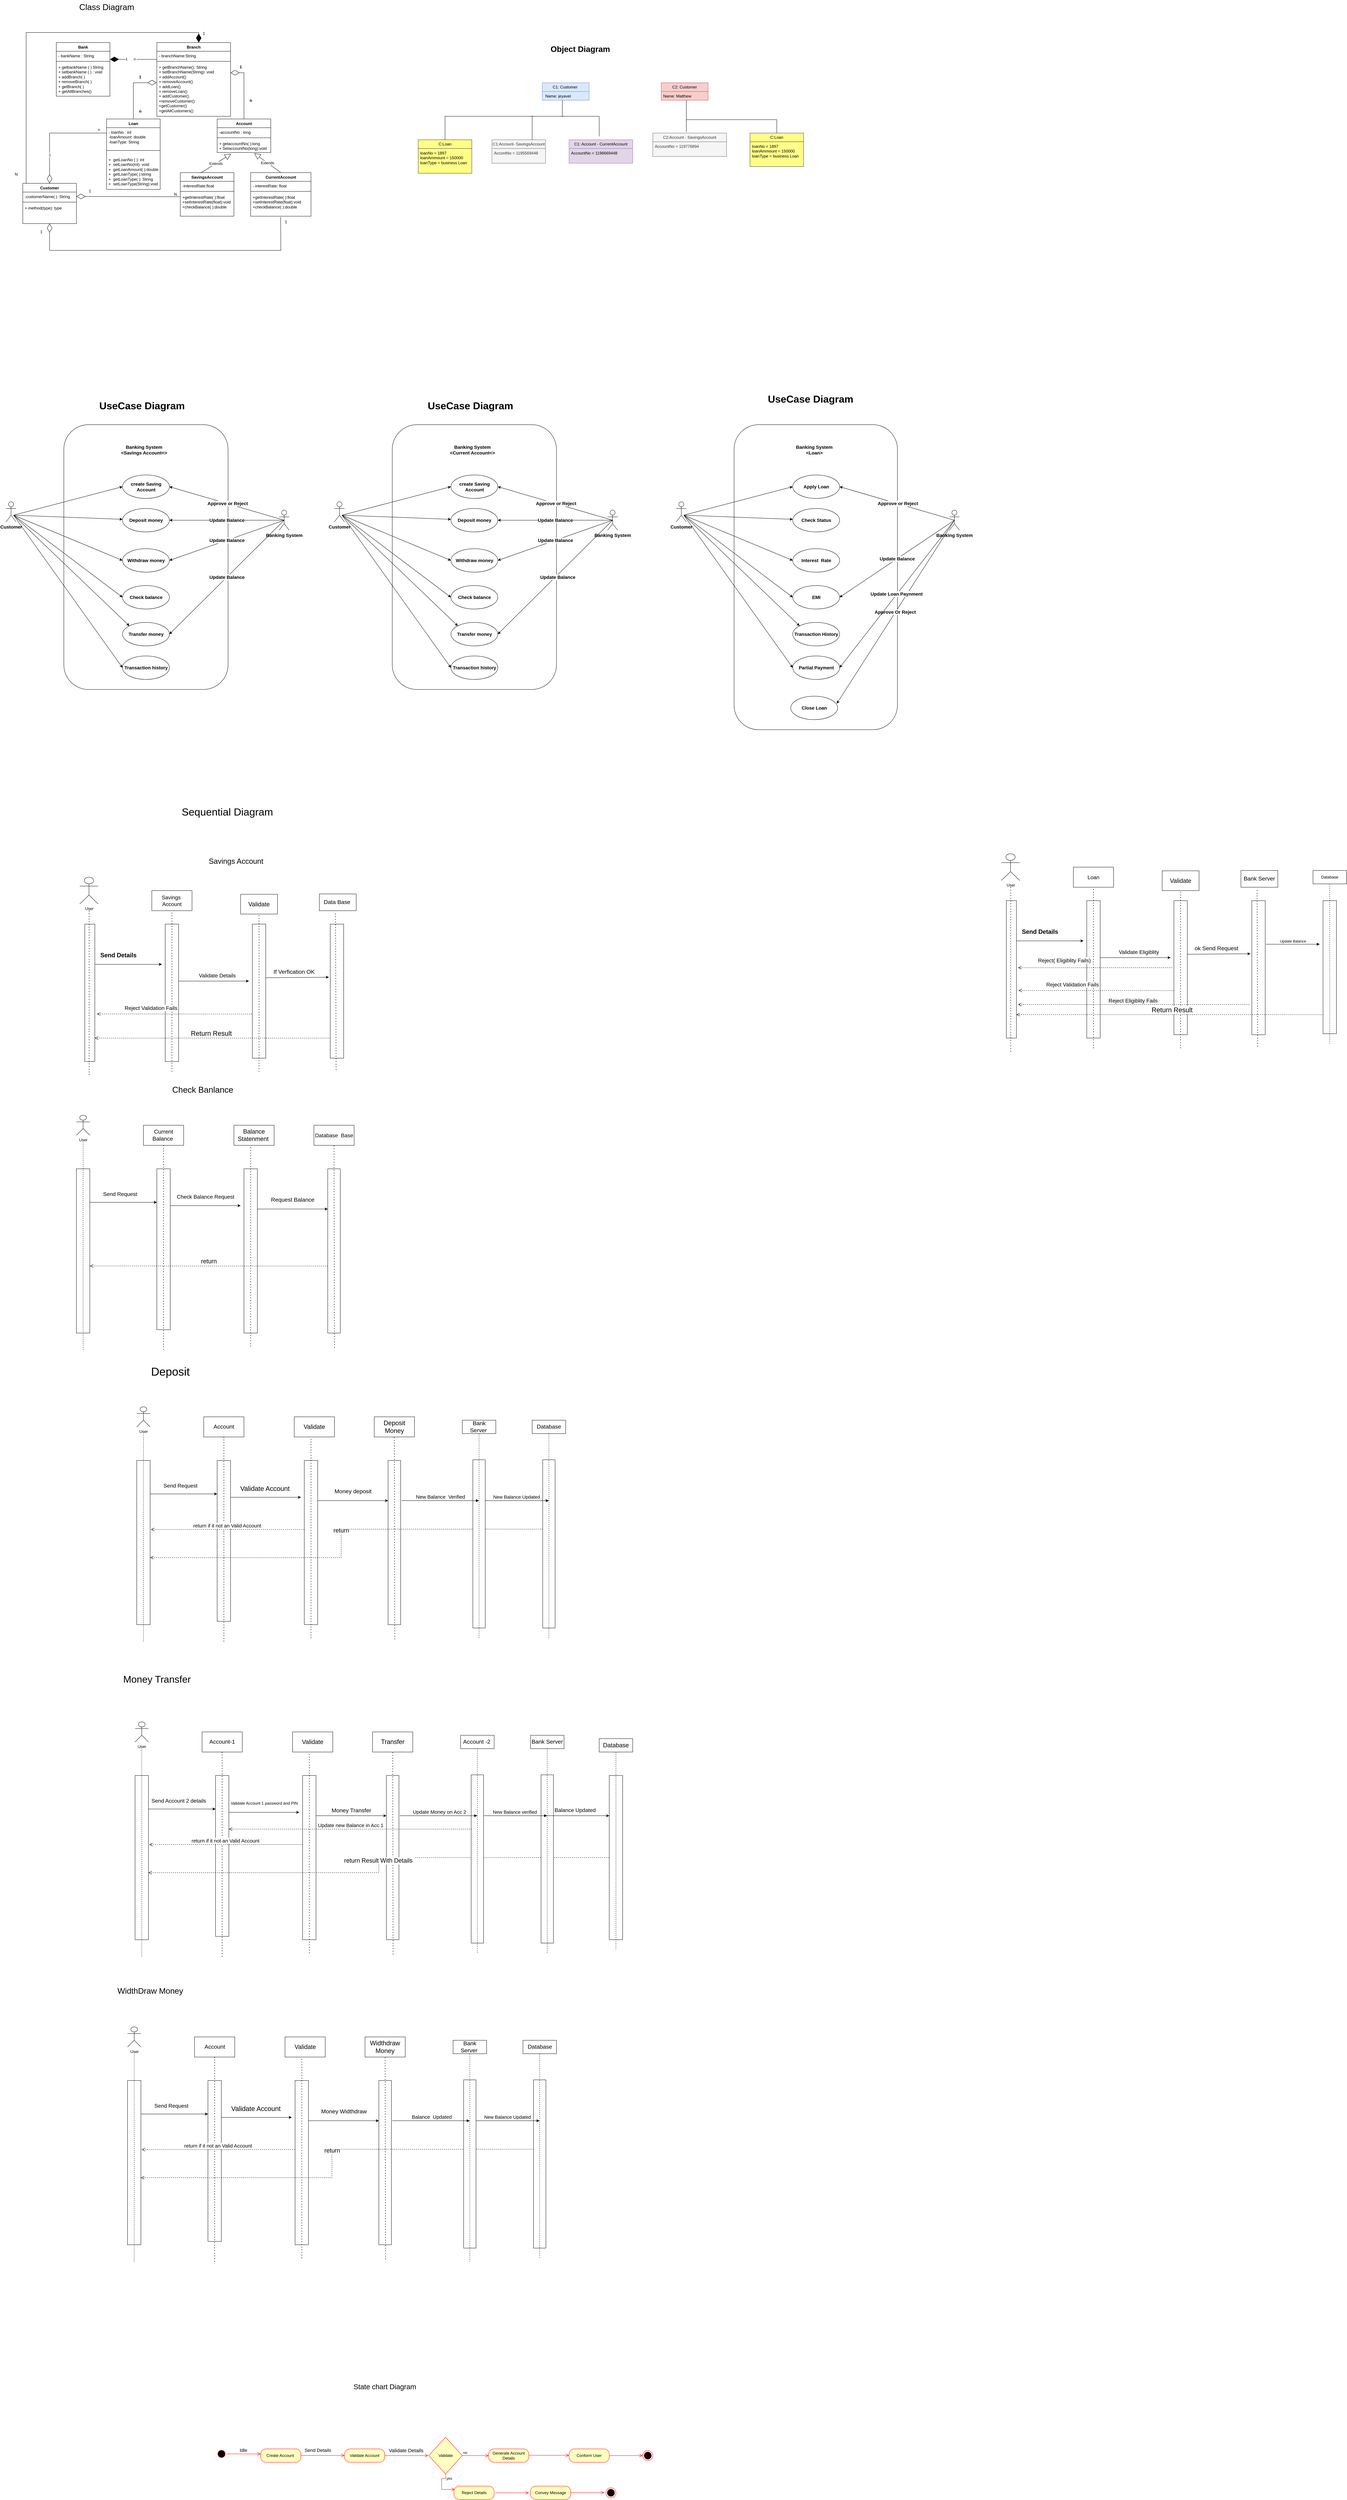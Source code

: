 <mxfile version="21.6.5" type="google">
  <diagram name="Page-1" id="QkM9ZjnTsh3dH4BS9oa8">
    <mxGraphModel grid="1" page="1" gridSize="10" guides="1" tooltips="1" connect="1" arrows="1" fold="1" pageScale="1" pageWidth="850" pageHeight="1100" math="0" shadow="0">
      <root>
        <mxCell id="0" />
        <mxCell id="1" parent="0" />
        <mxCell id="5uwcbsXjfbZ3bbUw02Hu-1" value="Bank" style="swimlane;fontStyle=1;align=center;verticalAlign=top;childLayout=stackLayout;horizontal=1;startSize=26;horizontalStack=0;resizeParent=1;resizeParentMax=0;resizeLast=0;collapsible=1;marginBottom=0;whiteSpace=wrap;html=1;" vertex="1" parent="1">
          <mxGeometry x="180" y="60" width="160" height="160" as="geometry" />
        </mxCell>
        <mxCell id="5uwcbsXjfbZ3bbUw02Hu-2" value="- bankName : String" style="text;strokeColor=none;fillColor=none;align=left;verticalAlign=top;spacingLeft=4;spacingRight=4;overflow=hidden;rotatable=0;points=[[0,0.5],[1,0.5]];portConstraint=eastwest;whiteSpace=wrap;html=1;" vertex="1" parent="5uwcbsXjfbZ3bbUw02Hu-1">
          <mxGeometry y="26" width="160" height="26" as="geometry" />
        </mxCell>
        <mxCell id="5uwcbsXjfbZ3bbUw02Hu-3" value="" style="line;strokeWidth=1;fillColor=none;align=left;verticalAlign=middle;spacingTop=-1;spacingLeft=3;spacingRight=3;rotatable=0;labelPosition=right;points=[];portConstraint=eastwest;strokeColor=inherit;" vertex="1" parent="5uwcbsXjfbZ3bbUw02Hu-1">
          <mxGeometry y="52" width="160" height="8" as="geometry" />
        </mxCell>
        <mxCell id="5uwcbsXjfbZ3bbUw02Hu-4" value="+ getbankName ( ) String&lt;br&gt;+ setbankName ( ) : void&lt;br&gt;+ addBranch( )&amp;nbsp;&lt;br&gt;+ removeBranch( )&lt;br&gt;+ getBranch( )&lt;br&gt;+ getAllBranches()" style="text;strokeColor=none;fillColor=none;align=left;verticalAlign=top;spacingLeft=4;spacingRight=4;overflow=hidden;rotatable=0;points=[[0,0.5],[1,0.5]];portConstraint=eastwest;whiteSpace=wrap;html=1;" vertex="1" parent="5uwcbsXjfbZ3bbUw02Hu-1">
          <mxGeometry y="60" width="160" height="100" as="geometry" />
        </mxCell>
        <mxCell id="5uwcbsXjfbZ3bbUw02Hu-5" value="Branch" style="swimlane;fontStyle=1;align=center;verticalAlign=top;childLayout=stackLayout;horizontal=1;startSize=26;horizontalStack=0;resizeParent=1;resizeParentMax=0;resizeLast=0;collapsible=1;marginBottom=0;whiteSpace=wrap;html=1;" vertex="1" parent="1">
          <mxGeometry x="480" y="60" width="220" height="220" as="geometry" />
        </mxCell>
        <mxCell id="5uwcbsXjfbZ3bbUw02Hu-6" value="- branchName:String" style="text;strokeColor=none;fillColor=none;align=left;verticalAlign=top;spacingLeft=4;spacingRight=4;overflow=hidden;rotatable=0;points=[[0,0.5],[1,0.5]];portConstraint=eastwest;whiteSpace=wrap;html=1;" vertex="1" parent="5uwcbsXjfbZ3bbUw02Hu-5">
          <mxGeometry y="26" width="220" height="26" as="geometry" />
        </mxCell>
        <mxCell id="5uwcbsXjfbZ3bbUw02Hu-7" value="" style="line;strokeWidth=1;fillColor=none;align=left;verticalAlign=middle;spacingTop=-1;spacingLeft=3;spacingRight=3;rotatable=0;labelPosition=right;points=[];portConstraint=eastwest;strokeColor=inherit;" vertex="1" parent="5uwcbsXjfbZ3bbUw02Hu-5">
          <mxGeometry y="52" width="220" height="8" as="geometry" />
        </mxCell>
        <mxCell id="5uwcbsXjfbZ3bbUw02Hu-8" value="+ getBranchName(): String&lt;br&gt;+ setBranchName(String): void&lt;br&gt;+ addAccount()&lt;br&gt;+ removeAccount()&lt;br&gt;+ addLoan()&lt;br&gt;+ removeLoan()&lt;br&gt;+ addCustomer()&lt;br&gt;+removeCustomer()&lt;br&gt;+getCustomer()&lt;br&gt;+getAllCustomers()" style="text;strokeColor=none;fillColor=none;align=left;verticalAlign=top;spacingLeft=4;spacingRight=4;overflow=hidden;rotatable=0;points=[[0,0.5],[1,0.5]];portConstraint=eastwest;whiteSpace=wrap;html=1;" vertex="1" parent="5uwcbsXjfbZ3bbUw02Hu-5">
          <mxGeometry y="60" width="220" height="160" as="geometry" />
        </mxCell>
        <mxCell id="5uwcbsXjfbZ3bbUw02Hu-9" value="Account" style="swimlane;fontStyle=1;align=center;verticalAlign=top;childLayout=stackLayout;horizontal=1;startSize=26;horizontalStack=0;resizeParent=1;resizeParentMax=0;resizeLast=0;collapsible=1;marginBottom=0;whiteSpace=wrap;html=1;" vertex="1" parent="1">
          <mxGeometry x="660" y="288" width="160" height="100" as="geometry" />
        </mxCell>
        <mxCell id="5uwcbsXjfbZ3bbUw02Hu-10" value="-accountNo : long" style="text;strokeColor=none;fillColor=none;align=left;verticalAlign=top;spacingLeft=4;spacingRight=4;overflow=hidden;rotatable=0;points=[[0,0.5],[1,0.5]];portConstraint=eastwest;whiteSpace=wrap;html=1;" vertex="1" parent="5uwcbsXjfbZ3bbUw02Hu-9">
          <mxGeometry y="26" width="160" height="26" as="geometry" />
        </mxCell>
        <mxCell id="5uwcbsXjfbZ3bbUw02Hu-11" value="" style="line;strokeWidth=1;fillColor=none;align=left;verticalAlign=middle;spacingTop=-1;spacingLeft=3;spacingRight=3;rotatable=0;labelPosition=right;points=[];portConstraint=eastwest;strokeColor=inherit;" vertex="1" parent="5uwcbsXjfbZ3bbUw02Hu-9">
          <mxGeometry y="52" width="160" height="8" as="geometry" />
        </mxCell>
        <mxCell id="5uwcbsXjfbZ3bbUw02Hu-12" value="+ getaccountNo( ):long&lt;br&gt;+ SetaccountNo(long):void" style="text;strokeColor=none;fillColor=none;align=left;verticalAlign=top;spacingLeft=4;spacingRight=4;overflow=hidden;rotatable=0;points=[[0,0.5],[1,0.5]];portConstraint=eastwest;whiteSpace=wrap;html=1;" vertex="1" parent="5uwcbsXjfbZ3bbUw02Hu-9">
          <mxGeometry y="60" width="160" height="40" as="geometry" />
        </mxCell>
        <mxCell id="5uwcbsXjfbZ3bbUw02Hu-13" value="SavingsAccount" style="swimlane;fontStyle=1;align=center;verticalAlign=top;childLayout=stackLayout;horizontal=1;startSize=26;horizontalStack=0;resizeParent=1;resizeParentMax=0;resizeLast=0;collapsible=1;marginBottom=0;whiteSpace=wrap;html=1;" vertex="1" parent="1">
          <mxGeometry x="550" y="448" width="160" height="130" as="geometry" />
        </mxCell>
        <mxCell id="5uwcbsXjfbZ3bbUw02Hu-14" value="-interestRate:float" style="text;strokeColor=none;fillColor=none;align=left;verticalAlign=top;spacingLeft=4;spacingRight=4;overflow=hidden;rotatable=0;points=[[0,0.5],[1,0.5]];portConstraint=eastwest;whiteSpace=wrap;html=1;" vertex="1" parent="5uwcbsXjfbZ3bbUw02Hu-13">
          <mxGeometry y="26" width="160" height="26" as="geometry" />
        </mxCell>
        <mxCell id="5uwcbsXjfbZ3bbUw02Hu-15" value="" style="line;strokeWidth=1;fillColor=none;align=left;verticalAlign=middle;spacingTop=-1;spacingLeft=3;spacingRight=3;rotatable=0;labelPosition=right;points=[];portConstraint=eastwest;strokeColor=inherit;" vertex="1" parent="5uwcbsXjfbZ3bbUw02Hu-13">
          <mxGeometry y="52" width="160" height="8" as="geometry" />
        </mxCell>
        <mxCell id="5uwcbsXjfbZ3bbUw02Hu-16" value="+getInterestRate( ):float&lt;br style=&quot;border-color: var(--border-color);&quot;&gt;+setInterestRate(float):void&lt;br style=&quot;border-color: var(--border-color);&quot;&gt;+checkBalance( ):double" style="text;strokeColor=none;fillColor=none;align=left;verticalAlign=top;spacingLeft=4;spacingRight=4;overflow=hidden;rotatable=0;points=[[0,0.5],[1,0.5]];portConstraint=eastwest;whiteSpace=wrap;html=1;" vertex="1" parent="5uwcbsXjfbZ3bbUw02Hu-13">
          <mxGeometry y="60" width="160" height="70" as="geometry" />
        </mxCell>
        <mxCell id="5uwcbsXjfbZ3bbUw02Hu-17" value="CurrentAccount" style="swimlane;fontStyle=1;align=center;verticalAlign=top;childLayout=stackLayout;horizontal=1;startSize=26;horizontalStack=0;resizeParent=1;resizeParentMax=0;resizeLast=0;collapsible=1;marginBottom=0;whiteSpace=wrap;html=1;" vertex="1" parent="1">
          <mxGeometry x="760" y="448" width="180" height="130" as="geometry" />
        </mxCell>
        <mxCell id="5uwcbsXjfbZ3bbUw02Hu-18" value="- interestRate: float" style="text;strokeColor=none;fillColor=none;align=left;verticalAlign=top;spacingLeft=4;spacingRight=4;overflow=hidden;rotatable=0;points=[[0,0.5],[1,0.5]];portConstraint=eastwest;whiteSpace=wrap;html=1;" vertex="1" parent="5uwcbsXjfbZ3bbUw02Hu-17">
          <mxGeometry y="26" width="180" height="26" as="geometry" />
        </mxCell>
        <mxCell id="5uwcbsXjfbZ3bbUw02Hu-19" value="" style="line;strokeWidth=1;fillColor=none;align=left;verticalAlign=middle;spacingTop=-1;spacingLeft=3;spacingRight=3;rotatable=0;labelPosition=right;points=[];portConstraint=eastwest;strokeColor=inherit;" vertex="1" parent="5uwcbsXjfbZ3bbUw02Hu-17">
          <mxGeometry y="52" width="180" height="8" as="geometry" />
        </mxCell>
        <mxCell id="5uwcbsXjfbZ3bbUw02Hu-20" value="+getInterestRate( ):float&lt;br&gt;+setInterestRate(float):void&lt;br&gt;+checkBalance( ):double" style="text;strokeColor=none;fillColor=none;align=left;verticalAlign=top;spacingLeft=4;spacingRight=4;overflow=hidden;rotatable=0;points=[[0,0.5],[1,0.5]];portConstraint=eastwest;whiteSpace=wrap;html=1;" vertex="1" parent="5uwcbsXjfbZ3bbUw02Hu-17">
          <mxGeometry y="60" width="180" height="70" as="geometry" />
        </mxCell>
        <mxCell id="5uwcbsXjfbZ3bbUw02Hu-21" value="Customer" style="swimlane;fontStyle=1;align=center;verticalAlign=top;childLayout=stackLayout;horizontal=1;startSize=26;horizontalStack=0;resizeParent=1;resizeParentMax=0;resizeLast=0;collapsible=1;marginBottom=0;whiteSpace=wrap;html=1;" vertex="1" parent="1">
          <mxGeometry x="80" y="480" width="160" height="120" as="geometry" />
        </mxCell>
        <mxCell id="5uwcbsXjfbZ3bbUw02Hu-22" value="-customerName( ) :String" style="text;strokeColor=none;fillColor=none;align=left;verticalAlign=top;spacingLeft=4;spacingRight=4;overflow=hidden;rotatable=0;points=[[0,0.5],[1,0.5]];portConstraint=eastwest;whiteSpace=wrap;html=1;" vertex="1" parent="5uwcbsXjfbZ3bbUw02Hu-21">
          <mxGeometry y="26" width="160" height="26" as="geometry" />
        </mxCell>
        <mxCell id="5uwcbsXjfbZ3bbUw02Hu-23" value="" style="line;strokeWidth=1;fillColor=none;align=left;verticalAlign=middle;spacingTop=-1;spacingLeft=3;spacingRight=3;rotatable=0;labelPosition=right;points=[];portConstraint=eastwest;strokeColor=inherit;" vertex="1" parent="5uwcbsXjfbZ3bbUw02Hu-21">
          <mxGeometry y="52" width="160" height="8" as="geometry" />
        </mxCell>
        <mxCell id="5uwcbsXjfbZ3bbUw02Hu-24" value="+ method(type): type" style="text;strokeColor=none;fillColor=none;align=left;verticalAlign=top;spacingLeft=4;spacingRight=4;overflow=hidden;rotatable=0;points=[[0,0.5],[1,0.5]];portConstraint=eastwest;whiteSpace=wrap;html=1;" vertex="1" parent="5uwcbsXjfbZ3bbUw02Hu-21">
          <mxGeometry y="60" width="160" height="60" as="geometry" />
        </mxCell>
        <mxCell id="5uwcbsXjfbZ3bbUw02Hu-25" value="Loan" style="swimlane;fontStyle=1;align=center;verticalAlign=top;childLayout=stackLayout;horizontal=1;startSize=26;horizontalStack=0;resizeParent=1;resizeParentMax=0;resizeLast=0;collapsible=1;marginBottom=0;whiteSpace=wrap;html=1;" vertex="1" parent="1">
          <mxGeometry x="330" y="288" width="160" height="210" as="geometry" />
        </mxCell>
        <mxCell id="5uwcbsXjfbZ3bbUw02Hu-26" value="- loanNo : int&lt;br&gt;-loanAmount: double&lt;br&gt;-loanType: String" style="text;strokeColor=none;fillColor=none;align=left;verticalAlign=top;spacingLeft=4;spacingRight=4;overflow=hidden;rotatable=0;points=[[0,0.5],[1,0.5]];portConstraint=eastwest;whiteSpace=wrap;html=1;" vertex="1" parent="5uwcbsXjfbZ3bbUw02Hu-25">
          <mxGeometry y="26" width="160" height="54" as="geometry" />
        </mxCell>
        <mxCell id="5uwcbsXjfbZ3bbUw02Hu-27" value="" style="line;strokeWidth=1;fillColor=none;align=left;verticalAlign=middle;spacingTop=-1;spacingLeft=3;spacingRight=3;rotatable=0;labelPosition=right;points=[];portConstraint=eastwest;strokeColor=inherit;" vertex="1" parent="5uwcbsXjfbZ3bbUw02Hu-25">
          <mxGeometry y="80" width="160" height="28" as="geometry" />
        </mxCell>
        <mxCell id="5uwcbsXjfbZ3bbUw02Hu-28" value="+&amp;nbsp; getLoanNo ( ): int&lt;br&gt;+&amp;nbsp; setLoanNo(int): void&lt;br&gt;+&amp;nbsp; getLoanAmount( ):double&lt;br&gt;+&amp;nbsp; getLoanType( ):string&lt;br&gt;+&amp;nbsp; getLoanType( ): String&lt;br&gt;+&amp;nbsp; setLoanType(String):void" style="text;strokeColor=none;fillColor=none;align=left;verticalAlign=top;spacingLeft=4;spacingRight=4;overflow=hidden;rotatable=0;points=[[0,0.5],[1,0.5]];portConstraint=eastwest;whiteSpace=wrap;html=1;" vertex="1" parent="5uwcbsXjfbZ3bbUw02Hu-25">
          <mxGeometry y="108" width="160" height="102" as="geometry" />
        </mxCell>
        <mxCell id="5uwcbsXjfbZ3bbUw02Hu-29" value="" style="endArrow=diamondThin;endFill=1;endSize=24;html=1;rounded=0;" edge="1" parent="1">
          <mxGeometry width="160" relative="1" as="geometry">
            <mxPoint x="480" y="110" as="sourcePoint" />
            <mxPoint x="340" y="110" as="targetPoint" />
          </mxGeometry>
        </mxCell>
        <mxCell id="5uwcbsXjfbZ3bbUw02Hu-30" value="Text" style="edgeLabel;html=1;align=center;verticalAlign=middle;resizable=0;points=[];" connectable="0" vertex="1" parent="5uwcbsXjfbZ3bbUw02Hu-29">
          <mxGeometry x="0.113" y="-1" relative="1" as="geometry">
            <mxPoint as="offset" />
          </mxGeometry>
        </mxCell>
        <mxCell id="5uwcbsXjfbZ3bbUw02Hu-31" value="1&amp;nbsp; &amp;nbsp; &amp;nbsp; n&amp;nbsp;" style="edgeLabel;html=1;align=center;verticalAlign=middle;resizable=0;points=[];" connectable="0" vertex="1" parent="5uwcbsXjfbZ3bbUw02Hu-29">
          <mxGeometry x="0.1" y="-1" relative="1" as="geometry">
            <mxPoint as="offset" />
          </mxGeometry>
        </mxCell>
        <mxCell id="5uwcbsXjfbZ3bbUw02Hu-32" value="" style="endArrow=diamondThin;endFill=0;endSize=24;html=1;rounded=0;exitX=0.5;exitY=0;exitDx=0;exitDy=0;entryX=-0.004;entryY=0.372;entryDx=0;entryDy=0;entryPerimeter=0;" edge="1" parent="1" source="5uwcbsXjfbZ3bbUw02Hu-25" target="5uwcbsXjfbZ3bbUw02Hu-8">
          <mxGeometry width="160" relative="1" as="geometry">
            <mxPoint x="360" y="250" as="sourcePoint" />
            <mxPoint x="520" y="250" as="targetPoint" />
            <Array as="points">
              <mxPoint x="410" y="180" />
            </Array>
          </mxGeometry>
        </mxCell>
        <mxCell id="5uwcbsXjfbZ3bbUw02Hu-33" value="" style="endArrow=diamondThin;endFill=0;endSize=24;html=1;rounded=0;exitX=0.5;exitY=0;exitDx=0;exitDy=0;" edge="1" parent="1" source="5uwcbsXjfbZ3bbUw02Hu-9">
          <mxGeometry width="160" relative="1" as="geometry">
            <mxPoint x="830" y="150" as="sourcePoint" />
            <mxPoint x="700" y="150" as="targetPoint" />
            <Array as="points">
              <mxPoint x="740" y="150" />
              <mxPoint x="700" y="150" />
            </Array>
          </mxGeometry>
        </mxCell>
        <mxCell id="5uwcbsXjfbZ3bbUw02Hu-34" value="1" style="text;align=center;fontStyle=1;verticalAlign=middle;spacingLeft=3;spacingRight=3;strokeColor=none;rotatable=0;points=[[0,0.5],[1,0.5]];portConstraint=eastwest;html=1;" vertex="1" parent="1">
          <mxGeometry x="410" y="150" width="40" height="26" as="geometry" />
        </mxCell>
        <mxCell id="5uwcbsXjfbZ3bbUw02Hu-35" value="n" style="text;align=center;fontStyle=1;verticalAlign=middle;spacingLeft=3;spacingRight=3;strokeColor=none;rotatable=0;points=[[0,0.5],[1,0.5]];portConstraint=eastwest;html=1;" vertex="1" parent="1">
          <mxGeometry x="405" y="252" width="50" height="26" as="geometry" />
        </mxCell>
        <mxCell id="5uwcbsXjfbZ3bbUw02Hu-36" value="1" style="text;align=center;fontStyle=1;verticalAlign=middle;spacingLeft=3;spacingRight=3;strokeColor=none;rotatable=0;points=[[0,0.5],[1,0.5]];portConstraint=eastwest;html=1;" vertex="1" parent="1">
          <mxGeometry x="710" y="120" width="40" height="26" as="geometry" />
        </mxCell>
        <mxCell id="5uwcbsXjfbZ3bbUw02Hu-37" value="n" style="text;align=center;fontStyle=1;verticalAlign=middle;spacingLeft=3;spacingRight=3;strokeColor=none;rotatable=0;points=[[0,0.5],[1,0.5]];portConstraint=eastwest;html=1;" vertex="1" parent="1">
          <mxGeometry x="740" y="220" width="40" height="26" as="geometry" />
        </mxCell>
        <mxCell id="5uwcbsXjfbZ3bbUw02Hu-38" value="Extends" style="endArrow=block;endSize=16;endFill=0;html=1;rounded=0;exitX=0.383;exitY=0.009;exitDx=0;exitDy=0;exitPerimeter=0;entryX=0.259;entryY=1.1;entryDx=0;entryDy=0;entryPerimeter=0;" edge="1" parent="1" source="5uwcbsXjfbZ3bbUw02Hu-13" target="5uwcbsXjfbZ3bbUw02Hu-12">
          <mxGeometry width="160" relative="1" as="geometry">
            <mxPoint x="569.92" y="385.45" as="sourcePoint" />
            <mxPoint x="720" y="350" as="targetPoint" />
          </mxGeometry>
        </mxCell>
        <mxCell id="5uwcbsXjfbZ3bbUw02Hu-39" value="Extends" style="endArrow=block;endSize=16;endFill=0;html=1;rounded=0;exitX=0.5;exitY=0;exitDx=0;exitDy=0;entryX=0.693;entryY=1.058;entryDx=0;entryDy=0;entryPerimeter=0;" edge="1" parent="1" source="5uwcbsXjfbZ3bbUw02Hu-17" target="5uwcbsXjfbZ3bbUw02Hu-12">
          <mxGeometry width="160" relative="1" as="geometry">
            <mxPoint x="880" y="468" as="sourcePoint" />
            <mxPoint x="780" y="370" as="targetPoint" />
          </mxGeometry>
        </mxCell>
        <mxCell id="5uwcbsXjfbZ3bbUw02Hu-40" value="" style="endArrow=diamondThin;endFill=0;endSize=24;html=1;rounded=0;exitX=0.5;exitY=0;exitDx=0;exitDy=0;entryX=0.5;entryY=0;entryDx=0;entryDy=0;" edge="1" parent="1" target="5uwcbsXjfbZ3bbUw02Hu-21">
          <mxGeometry width="160" relative="1" as="geometry">
            <mxPoint x="330" y="330" as="sourcePoint" />
            <mxPoint x="170" y="330" as="targetPoint" />
            <Array as="points">
              <mxPoint x="160" y="330" />
            </Array>
          </mxGeometry>
        </mxCell>
        <mxCell id="5uwcbsXjfbZ3bbUw02Hu-41" value="&amp;nbsp; &amp;nbsp;1&amp;nbsp; &amp;nbsp;&amp;nbsp;" style="edgeLabel;html=1;align=center;verticalAlign=middle;resizable=0;points=[];" connectable="0" vertex="1" parent="5uwcbsXjfbZ3bbUw02Hu-40">
          <mxGeometry x="0.466" y="2" relative="1" as="geometry">
            <mxPoint as="offset" />
          </mxGeometry>
        </mxCell>
        <mxCell id="5uwcbsXjfbZ3bbUw02Hu-42" value="&amp;nbsp; &amp;nbsp; n&amp;nbsp; &amp;nbsp; &amp;nbsp;&amp;nbsp;" style="edgeLabel;html=1;align=center;verticalAlign=middle;resizable=0;points=[];" connectable="0" vertex="1" parent="5uwcbsXjfbZ3bbUw02Hu-40">
          <mxGeometry x="0.495" y="7" relative="1" as="geometry">
            <mxPoint x="143" y="-79" as="offset" />
          </mxGeometry>
        </mxCell>
        <mxCell id="5uwcbsXjfbZ3bbUw02Hu-45" value="" style="endArrow=diamondThin;endFill=0;endSize=24;html=1;rounded=0;entryX=1;entryY=0.5;entryDx=0;entryDy=0;" edge="1" parent="1" target="5uwcbsXjfbZ3bbUw02Hu-22">
          <mxGeometry width="160" relative="1" as="geometry">
            <mxPoint x="550" y="520" as="sourcePoint" />
            <mxPoint x="390" y="480" as="targetPoint" />
          </mxGeometry>
        </mxCell>
        <mxCell id="5uwcbsXjfbZ3bbUw02Hu-46" value="N" style="text;html=1;align=center;verticalAlign=middle;resizable=0;points=[];autosize=1;strokeColor=none;fillColor=none;" vertex="1" parent="1">
          <mxGeometry x="520" y="498" width="30" height="30" as="geometry" />
        </mxCell>
        <mxCell id="5uwcbsXjfbZ3bbUw02Hu-49" value="1" style="text;html=1;align=center;verticalAlign=middle;resizable=0;points=[];autosize=1;strokeColor=none;fillColor=none;" vertex="1" parent="1">
          <mxGeometry x="265" y="488" width="30" height="30" as="geometry" />
        </mxCell>
        <mxCell id="5uwcbsXjfbZ3bbUw02Hu-50" value="" style="endArrow=diamondThin;endFill=0;endSize=24;html=1;rounded=0;exitX=0.497;exitY=1.037;exitDx=0;exitDy=0;exitPerimeter=0;" edge="1" parent="1" source="5uwcbsXjfbZ3bbUw02Hu-20">
          <mxGeometry width="160" relative="1" as="geometry">
            <mxPoint x="750" y="620" as="sourcePoint" />
            <mxPoint x="160" y="600" as="targetPoint" />
            <Array as="points">
              <mxPoint x="850" y="680" />
              <mxPoint x="780" y="680" />
              <mxPoint x="730" y="680" />
              <mxPoint x="610" y="680" />
              <mxPoint x="460" y="680" />
              <mxPoint x="160" y="680" />
            </Array>
          </mxGeometry>
        </mxCell>
        <mxCell id="5uwcbsXjfbZ3bbUw02Hu-51" value="1" style="text;html=1;align=center;verticalAlign=middle;resizable=0;points=[];autosize=1;strokeColor=none;fillColor=none;" vertex="1" parent="1">
          <mxGeometry x="850" y="580" width="30" height="30" as="geometry" />
        </mxCell>
        <mxCell id="5uwcbsXjfbZ3bbUw02Hu-52" value="1" style="text;html=1;align=center;verticalAlign=middle;resizable=0;points=[];autosize=1;strokeColor=none;fillColor=none;" vertex="1" parent="1">
          <mxGeometry x="120" y="610" width="30" height="30" as="geometry" />
        </mxCell>
        <mxCell id="5uwcbsXjfbZ3bbUw02Hu-53" value="" style="endArrow=diamondThin;endFill=1;endSize=24;html=1;rounded=0;" edge="1" parent="1">
          <mxGeometry width="160" relative="1" as="geometry">
            <mxPoint x="90" y="480" as="sourcePoint" />
            <mxPoint x="605" y="60" as="targetPoint" />
            <Array as="points">
              <mxPoint x="90" y="370" />
              <mxPoint x="90" y="30" />
              <mxPoint x="160" y="30" />
              <mxPoint x="220" y="30" />
              <mxPoint x="410" y="30" />
              <mxPoint x="480" y="30" />
              <mxPoint x="605" y="30" />
            </Array>
          </mxGeometry>
        </mxCell>
        <mxCell id="5uwcbsXjfbZ3bbUw02Hu-54" value="1" style="text;html=1;align=center;verticalAlign=middle;resizable=0;points=[];autosize=1;strokeColor=none;fillColor=none;" vertex="1" parent="1">
          <mxGeometry x="605" y="18" width="30" height="30" as="geometry" />
        </mxCell>
        <mxCell id="5uwcbsXjfbZ3bbUw02Hu-55" value="N" style="text;html=1;align=center;verticalAlign=middle;resizable=0;points=[];autosize=1;strokeColor=none;fillColor=none;" vertex="1" parent="1">
          <mxGeometry x="45" y="438" width="30" height="30" as="geometry" />
        </mxCell>
        <mxCell id="C0Kcs2yjnar8zYI6Xcb2-3" value="&lt;h1&gt;Object Diagram&lt;/h1&gt;" style="text;html=1;strokeColor=none;fillColor=none;spacing=5;spacingTop=-20;whiteSpace=wrap;overflow=hidden;rounded=0;" vertex="1" parent="1">
          <mxGeometry x="1650" y="60" width="190" height="120" as="geometry" />
        </mxCell>
        <mxCell id="C0Kcs2yjnar8zYI6Xcb2-4" value="C1:Account- SavingsAccount" style="swimlane;fontStyle=0;childLayout=stackLayout;horizontal=1;startSize=26;fillColor=#f5f5f5;horizontalStack=0;resizeParent=1;resizeParentMax=0;resizeLast=0;collapsible=1;marginBottom=0;whiteSpace=wrap;html=1;fontColor=#333333;strokeColor=#666666;" vertex="1" parent="1">
          <mxGeometry x="1480" y="350" width="160" height="70" as="geometry" />
        </mxCell>
        <mxCell id="C0Kcs2yjnar8zYI6Xcb2-5" value="AccontNo = 1195569448" style="text;strokeColor=#666666;fillColor=#f5f5f5;align=left;verticalAlign=top;spacingLeft=4;spacingRight=4;overflow=hidden;rotatable=0;points=[[0,0.5],[1,0.5]];portConstraint=eastwest;whiteSpace=wrap;html=1;fontColor=#333333;" vertex="1" parent="C0Kcs2yjnar8zYI6Xcb2-4">
          <mxGeometry y="26" width="160" height="44" as="geometry" />
        </mxCell>
        <mxCell id="C0Kcs2yjnar8zYI6Xcb2-8" value="C1: Customer&amp;nbsp;" style="swimlane;fontStyle=0;childLayout=stackLayout;horizontal=1;startSize=26;fillColor=#dae8fc;horizontalStack=0;resizeParent=1;resizeParentMax=0;resizeLast=0;collapsible=1;marginBottom=0;whiteSpace=wrap;html=1;strokeColor=#6c8ebf;" vertex="1" parent="1">
          <mxGeometry x="1630" y="180" width="140" height="52" as="geometry" />
        </mxCell>
        <mxCell id="C0Kcs2yjnar8zYI6Xcb2-9" value="&amp;nbsp;Name: jeyavel" style="text;strokeColor=#6c8ebf;fillColor=#dae8fc;align=left;verticalAlign=top;spacingLeft=4;spacingRight=4;overflow=hidden;rotatable=0;points=[[0,0.5],[1,0.5]];portConstraint=eastwest;whiteSpace=wrap;html=1;" vertex="1" parent="C0Kcs2yjnar8zYI6Xcb2-8">
          <mxGeometry y="26" width="140" height="26" as="geometry" />
        </mxCell>
        <mxCell id="C0Kcs2yjnar8zYI6Xcb2-12" value="C2: Customer" style="swimlane;fontStyle=0;childLayout=stackLayout;horizontal=1;startSize=26;fillColor=#f8cecc;horizontalStack=0;resizeParent=1;resizeParentMax=0;resizeLast=0;collapsible=1;marginBottom=0;whiteSpace=wrap;html=1;strokeColor=#b85450;" vertex="1" parent="1">
          <mxGeometry x="1985" y="180" width="140" height="52" as="geometry" />
        </mxCell>
        <mxCell id="C0Kcs2yjnar8zYI6Xcb2-13" value="Name: Matthew" style="text;strokeColor=#b85450;fillColor=#f8cecc;align=left;verticalAlign=top;spacingLeft=4;spacingRight=4;overflow=hidden;rotatable=0;points=[[0,0.5],[1,0.5]];portConstraint=eastwest;whiteSpace=wrap;html=1;" vertex="1" parent="C0Kcs2yjnar8zYI6Xcb2-12">
          <mxGeometry y="26" width="140" height="26" as="geometry" />
        </mxCell>
        <mxCell id="C0Kcs2yjnar8zYI6Xcb2-20" value="C1: Account - CurrentAccount" style="swimlane;fontStyle=0;childLayout=stackLayout;horizontal=1;startSize=26;fillColor=#e1d5e7;horizontalStack=0;resizeParent=1;resizeParentMax=0;resizeLast=0;collapsible=1;marginBottom=0;whiteSpace=wrap;html=1;strokeColor=#9673a6;" vertex="1" parent="1">
          <mxGeometry x="1710" y="350" width="190" height="70" as="geometry" />
        </mxCell>
        <mxCell id="C0Kcs2yjnar8zYI6Xcb2-21" value="AccountNo = 1196669448" style="text;strokeColor=#9673a6;fillColor=#e1d5e7;align=left;verticalAlign=top;spacingLeft=4;spacingRight=4;overflow=hidden;rotatable=0;points=[[0,0.5],[1,0.5]];portConstraint=eastwest;whiteSpace=wrap;html=1;" vertex="1" parent="C0Kcs2yjnar8zYI6Xcb2-20">
          <mxGeometry y="26" width="190" height="44" as="geometry" />
        </mxCell>
        <mxCell id="C0Kcs2yjnar8zYI6Xcb2-32" value="C:Loan" style="swimlane;fontStyle=0;childLayout=stackLayout;horizontal=1;startSize=26;fillColor=#ffff88;horizontalStack=0;resizeParent=1;resizeParentMax=0;resizeLast=0;collapsible=1;marginBottom=0;whiteSpace=wrap;html=1;strokeColor=#36393d;" vertex="1" parent="1">
          <mxGeometry x="1260" y="350" width="160" height="100" as="geometry" />
        </mxCell>
        <mxCell id="C0Kcs2yjnar8zYI6Xcb2-34" value="loanNo = 1897&lt;br&gt;loanAmmount = 150000&lt;br&gt;loanType = business Loan" style="text;strokeColor=#36393d;fillColor=#ffff88;align=left;verticalAlign=top;spacingLeft=4;spacingRight=4;overflow=hidden;rotatable=0;points=[[0,0.5],[1,0.5]];portConstraint=eastwest;whiteSpace=wrap;html=1;" vertex="1" parent="C0Kcs2yjnar8zYI6Xcb2-32">
          <mxGeometry y="26" width="160" height="74" as="geometry" />
        </mxCell>
        <mxCell id="C0Kcs2yjnar8zYI6Xcb2-36" value="C2:Account - SavingsAccount" style="swimlane;fontStyle=0;childLayout=stackLayout;horizontal=1;startSize=26;fillColor=#f5f5f5;horizontalStack=0;resizeParent=1;resizeParentMax=0;resizeLast=0;collapsible=1;marginBottom=0;whiteSpace=wrap;html=1;fontColor=#333333;strokeColor=#666666;" vertex="1" parent="1">
          <mxGeometry x="1960" y="330" width="220" height="70" as="geometry" />
        </mxCell>
        <mxCell id="C0Kcs2yjnar8zYI6Xcb2-37" value="AccountNo = 119776894" style="text;strokeColor=#666666;fillColor=#f5f5f5;align=left;verticalAlign=top;spacingLeft=4;spacingRight=4;overflow=hidden;rotatable=0;points=[[0,0.5],[1,0.5]];portConstraint=eastwest;whiteSpace=wrap;html=1;fontColor=#333333;" vertex="1" parent="C0Kcs2yjnar8zYI6Xcb2-36">
          <mxGeometry y="26" width="220" height="44" as="geometry" />
        </mxCell>
        <mxCell id="C0Kcs2yjnar8zYI6Xcb2-40" value="C:Loan" style="swimlane;fontStyle=0;childLayout=stackLayout;horizontal=1;startSize=26;fillColor=#ffff88;horizontalStack=0;resizeParent=1;resizeParentMax=0;resizeLast=0;collapsible=1;marginBottom=0;whiteSpace=wrap;html=1;strokeColor=#36393d;" vertex="1" parent="1">
          <mxGeometry x="2250" y="330" width="160" height="100" as="geometry" />
        </mxCell>
        <mxCell id="C0Kcs2yjnar8zYI6Xcb2-41" value="loanNo = 1897&lt;br&gt;loanAmmount = 150000&lt;br&gt;loanType = business Loan" style="text;strokeColor=#36393d;fillColor=#ffff88;align=left;verticalAlign=top;spacingLeft=4;spacingRight=4;overflow=hidden;rotatable=0;points=[[0,0.5],[1,0.5]];portConstraint=eastwest;whiteSpace=wrap;html=1;" vertex="1" parent="C0Kcs2yjnar8zYI6Xcb2-40">
          <mxGeometry y="26" width="160" height="74" as="geometry" />
        </mxCell>
        <mxCell id="C0Kcs2yjnar8zYI6Xcb2-55" value="" style="endArrow=none;html=1;rounded=0;" edge="1" parent="1">
          <mxGeometry width="50" height="50" relative="1" as="geometry">
            <mxPoint x="1690" y="282" as="sourcePoint" />
            <mxPoint x="1690" y="232" as="targetPoint" />
          </mxGeometry>
        </mxCell>
        <mxCell id="C0Kcs2yjnar8zYI6Xcb2-56" value="" style="endArrow=none;html=1;rounded=0;" edge="1" parent="1">
          <mxGeometry width="50" height="50" relative="1" as="geometry">
            <mxPoint x="1690" y="280" as="sourcePoint" />
            <mxPoint x="1800" y="280" as="targetPoint" />
          </mxGeometry>
        </mxCell>
        <mxCell id="C0Kcs2yjnar8zYI6Xcb2-57" value="" style="endArrow=none;html=1;rounded=0;" edge="1" parent="1">
          <mxGeometry width="50" height="50" relative="1" as="geometry">
            <mxPoint x="1600" y="280" as="sourcePoint" />
            <mxPoint x="1690" y="280" as="targetPoint" />
          </mxGeometry>
        </mxCell>
        <mxCell id="C0Kcs2yjnar8zYI6Xcb2-58" value="" style="endArrow=none;html=1;rounded=0;exitX=0.75;exitY=0;exitDx=0;exitDy=0;" edge="1" parent="1" source="C0Kcs2yjnar8zYI6Xcb2-4">
          <mxGeometry width="50" height="50" relative="1" as="geometry">
            <mxPoint x="1550" y="328" as="sourcePoint" />
            <mxPoint x="1600" y="278" as="targetPoint" />
          </mxGeometry>
        </mxCell>
        <mxCell id="C0Kcs2yjnar8zYI6Xcb2-59" value="" style="endArrow=none;html=1;rounded=0;" edge="1" parent="1">
          <mxGeometry width="50" height="50" relative="1" as="geometry">
            <mxPoint x="1800" y="340" as="sourcePoint" />
            <mxPoint x="1800" y="280" as="targetPoint" />
          </mxGeometry>
        </mxCell>
        <mxCell id="C0Kcs2yjnar8zYI6Xcb2-60" value="" style="endArrow=none;html=1;rounded=0;entryX=0.5;entryY=0;entryDx=0;entryDy=0;" edge="1" parent="1" target="C0Kcs2yjnar8zYI6Xcb2-32">
          <mxGeometry width="50" height="50" relative="1" as="geometry">
            <mxPoint x="1600" y="280" as="sourcePoint" />
            <mxPoint x="1803" y="470" as="targetPoint" />
            <Array as="points">
              <mxPoint x="1340" y="280" />
            </Array>
          </mxGeometry>
        </mxCell>
        <mxCell id="C0Kcs2yjnar8zYI6Xcb2-61" value="" style="endArrow=none;html=1;rounded=0;" edge="1" parent="1">
          <mxGeometry width="50" height="50" relative="1" as="geometry">
            <mxPoint x="2060" y="290" as="sourcePoint" />
            <mxPoint x="2060" y="232" as="targetPoint" />
          </mxGeometry>
        </mxCell>
        <mxCell id="C0Kcs2yjnar8zYI6Xcb2-62" value="" style="endArrow=none;html=1;rounded=0;exitX=0.5;exitY=0;exitDx=0;exitDy=0;" edge="1" parent="1" source="C0Kcs2yjnar8zYI6Xcb2-40">
          <mxGeometry width="50" height="50" relative="1" as="geometry">
            <mxPoint x="2020" y="448" as="sourcePoint" />
            <mxPoint x="2060" y="290" as="targetPoint" />
            <Array as="points">
              <mxPoint x="2330" y="290" />
            </Array>
          </mxGeometry>
        </mxCell>
        <mxCell id="C0Kcs2yjnar8zYI6Xcb2-63" value="" style="endArrow=none;html=1;rounded=0;exitX=0.455;exitY=-0.052;exitDx=0;exitDy=0;exitPerimeter=0;" edge="1" parent="1" source="C0Kcs2yjnar8zYI6Xcb2-36">
          <mxGeometry width="50" height="50" relative="1" as="geometry">
            <mxPoint x="2010" y="338" as="sourcePoint" />
            <mxPoint x="2060" y="288" as="targetPoint" />
          </mxGeometry>
        </mxCell>
        <mxCell id="d27OY0qFcOo-fFUzQO19-16" value="&lt;h1&gt;&lt;font style=&quot;font-size: 30px;&quot;&gt;&amp;nbsp;UseCase Diagram&lt;/font&gt;&lt;/h1&gt;" style="text;html=1;strokeColor=none;fillColor=none;spacing=5;spacingTop=-20;whiteSpace=wrap;overflow=hidden;rounded=0;" vertex="1" parent="1">
          <mxGeometry x="295" y="1120" width="350" height="70" as="geometry" />
        </mxCell>
        <mxCell id="d27OY0qFcOo-fFUzQO19-175" value="&lt;h1&gt;&lt;font style=&quot;font-size: 30px;&quot;&gt;&amp;nbsp;UseCase Diagram&lt;/font&gt;&lt;/h1&gt;" style="text;html=1;strokeColor=none;fillColor=none;spacing=5;spacingTop=-20;whiteSpace=wrap;overflow=hidden;rounded=0;" vertex="1" parent="1">
          <mxGeometry x="2290" y="1100" width="350" height="70" as="geometry" />
        </mxCell>
        <mxCell id="d27OY0qFcOo-fFUzQO19-252" value="" style="rounded=1;whiteSpace=wrap;html=1;fontStyle=1;fontSize=14;" vertex="1" parent="1">
          <mxGeometry x="202.5" y="1200" width="490" height="790" as="geometry" />
        </mxCell>
        <mxCell id="d27OY0qFcOo-fFUzQO19-253" value="&lt;span style=&quot;font-size: 14px;&quot;&gt;&lt;font style=&quot;font-size: 14px;&quot;&gt;Banking System&lt;br style=&quot;font-size: 14px;&quot;&gt;&amp;lt;Savings Account&amp;lt;&amp;gt;&lt;/font&gt;&lt;br style=&quot;font-size: 14px;&quot;&gt;&lt;/span&gt;" style="text;html=1;strokeColor=none;fillColor=none;align=center;verticalAlign=middle;whiteSpace=wrap;rounded=0;fontStyle=1;fontSize=14;" vertex="1" parent="1">
          <mxGeometry x="331.5" y="1260" width="220" height="30" as="geometry" />
        </mxCell>
        <mxCell id="d27OY0qFcOo-fFUzQO19-254" value="Customer" style="shape=umlActor;verticalLabelPosition=bottom;verticalAlign=top;html=1;fontStyle=1;fontSize=14;" vertex="1" parent="1">
          <mxGeometry x="30" y="1430" width="30" height="60" as="geometry" />
        </mxCell>
        <mxCell id="d27OY0qFcOo-fFUzQO19-255" value="&lt;font style=&quot;font-size: 14px;&quot;&gt;create Saving Account&lt;/font&gt;" style="ellipse;whiteSpace=wrap;html=1;fontStyle=1;fontSize=14;" vertex="1" parent="1">
          <mxGeometry x="377.5" y="1350" width="140" height="70" as="geometry" />
        </mxCell>
        <mxCell id="d27OY0qFcOo-fFUzQO19-256" value="Deposit money" style="ellipse;whiteSpace=wrap;html=1;fontStyle=1;fontSize=14;" vertex="1" parent="1">
          <mxGeometry x="377.5" y="1450" width="140" height="70" as="geometry" />
        </mxCell>
        <mxCell id="d27OY0qFcOo-fFUzQO19-257" value="Withdraw money" style="ellipse;whiteSpace=wrap;html=1;fontStyle=1;fontSize=14;" vertex="1" parent="1">
          <mxGeometry x="377.5" y="1570" width="140" height="70" as="geometry" />
        </mxCell>
        <mxCell id="d27OY0qFcOo-fFUzQO19-258" value="Check balance" style="ellipse;whiteSpace=wrap;html=1;fontStyle=1;fontSize=14;" vertex="1" parent="1">
          <mxGeometry x="377.5" y="1680" width="140" height="70" as="geometry" />
        </mxCell>
        <mxCell id="d27OY0qFcOo-fFUzQO19-259" value="Transfer money" style="ellipse;whiteSpace=wrap;html=1;fontStyle=1;fontSize=14;" vertex="1" parent="1">
          <mxGeometry x="377.5" y="1790" width="140" height="70" as="geometry" />
        </mxCell>
        <mxCell id="d27OY0qFcOo-fFUzQO19-260" value="Transaction history" style="ellipse;whiteSpace=wrap;html=1;fontStyle=1;fontSize=14;" vertex="1" parent="1">
          <mxGeometry x="377.5" y="1890" width="140" height="70" as="geometry" />
        </mxCell>
        <mxCell id="d27OY0qFcOo-fFUzQO19-261" value="" style="endArrow=classic;html=1;rounded=0;entryX=0;entryY=0.5;entryDx=0;entryDy=0;fontStyle=1;fontSize=14;" edge="1" parent="1" target="d27OY0qFcOo-fFUzQO19-255">
          <mxGeometry width="50" height="50" relative="1" as="geometry">
            <mxPoint x="52.5" y="1470" as="sourcePoint" />
            <mxPoint x="102.5" y="1420" as="targetPoint" />
          </mxGeometry>
        </mxCell>
        <mxCell id="d27OY0qFcOo-fFUzQO19-262" value="" style="endArrow=classic;html=1;rounded=0;fontStyle=1;fontSize=14;" edge="1" parent="1" target="d27OY0qFcOo-fFUzQO19-256">
          <mxGeometry width="50" height="50" relative="1" as="geometry">
            <mxPoint x="52.5" y="1470" as="sourcePoint" />
            <mxPoint x="102.5" y="1420" as="targetPoint" />
          </mxGeometry>
        </mxCell>
        <mxCell id="d27OY0qFcOo-fFUzQO19-263" value="" style="endArrow=classic;html=1;rounded=0;entryX=0;entryY=0.5;entryDx=0;entryDy=0;fontStyle=1;fontSize=14;" edge="1" parent="1" target="d27OY0qFcOo-fFUzQO19-257">
          <mxGeometry width="50" height="50" relative="1" as="geometry">
            <mxPoint x="52.5" y="1470" as="sourcePoint" />
            <mxPoint x="377.5" y="1482" as="targetPoint" />
          </mxGeometry>
        </mxCell>
        <mxCell id="d27OY0qFcOo-fFUzQO19-264" value="" style="endArrow=classic;html=1;rounded=0;entryX=0;entryY=0.5;entryDx=0;entryDy=0;fontStyle=1;fontSize=14;" edge="1" parent="1" target="d27OY0qFcOo-fFUzQO19-258">
          <mxGeometry width="50" height="50" relative="1" as="geometry">
            <mxPoint x="52.5" y="1470" as="sourcePoint" />
            <mxPoint x="387.5" y="1722" as="targetPoint" />
          </mxGeometry>
        </mxCell>
        <mxCell id="d27OY0qFcOo-fFUzQO19-265" value="" style="endArrow=classic;html=1;rounded=0;entryX=0;entryY=0;entryDx=0;entryDy=0;fontStyle=1;fontSize=14;" edge="1" parent="1" target="d27OY0qFcOo-fFUzQO19-259">
          <mxGeometry width="50" height="50" relative="1" as="geometry">
            <mxPoint x="52.5" y="1470" as="sourcePoint" />
            <mxPoint x="407.5" y="1802" as="targetPoint" />
          </mxGeometry>
        </mxCell>
        <mxCell id="d27OY0qFcOo-fFUzQO19-266" value="" style="endArrow=classic;html=1;rounded=0;entryX=0;entryY=0.5;entryDx=0;entryDy=0;fontStyle=1;fontSize=14;" edge="1" parent="1" target="d27OY0qFcOo-fFUzQO19-260">
          <mxGeometry width="50" height="50" relative="1" as="geometry">
            <mxPoint x="52.5" y="1470" as="sourcePoint" />
            <mxPoint x="397.5" y="1832" as="targetPoint" />
          </mxGeometry>
        </mxCell>
        <mxCell id="d27OY0qFcOo-fFUzQO19-267" value="Banking System" style="shape=umlActor;verticalLabelPosition=bottom;verticalAlign=top;html=1;outlineConnect=0;fontStyle=1;fontSize=14;" vertex="1" parent="1">
          <mxGeometry x="845" y="1455" width="30" height="60" as="geometry" />
        </mxCell>
        <mxCell id="d27OY0qFcOo-fFUzQO19-268" value="" style="endArrow=classic;html=1;rounded=0;exitX=0.5;exitY=0.5;exitDx=0;exitDy=0;exitPerimeter=0;entryX=1;entryY=0.5;entryDx=0;entryDy=0;fontStyle=1;fontSize=14;" edge="1" parent="1" source="d27OY0qFcOo-fFUzQO19-267" target="d27OY0qFcOo-fFUzQO19-256">
          <mxGeometry relative="1" as="geometry">
            <mxPoint x="832.5" y="1348.57" as="sourcePoint" />
            <mxPoint x="932.5" y="1348.57" as="targetPoint" />
          </mxGeometry>
        </mxCell>
        <mxCell id="d27OY0qFcOo-fFUzQO19-269" value="Update Balance" style="edgeLabel;resizable=0;html=1;align=center;verticalAlign=middle;fontStyle=1;fontSize=14;" connectable="0" vertex="1" parent="d27OY0qFcOo-fFUzQO19-268">
          <mxGeometry relative="1" as="geometry" />
        </mxCell>
        <mxCell id="d27OY0qFcOo-fFUzQO19-270" value="" style="endArrow=classic;html=1;rounded=0;exitX=0.5;exitY=0.5;exitDx=0;exitDy=0;exitPerimeter=0;entryX=1;entryY=0.5;entryDx=0;entryDy=0;fontStyle=1;fontSize=14;" edge="1" parent="1" source="d27OY0qFcOo-fFUzQO19-267" target="d27OY0qFcOo-fFUzQO19-257">
          <mxGeometry relative="1" as="geometry">
            <mxPoint x="772.5" y="1594.29" as="sourcePoint" />
            <mxPoint x="872.5" y="1594.29" as="targetPoint" />
          </mxGeometry>
        </mxCell>
        <mxCell id="d27OY0qFcOo-fFUzQO19-271" value="Update Balance" style="edgeLabel;resizable=0;html=1;align=center;verticalAlign=middle;fontStyle=1;fontSize=14;" connectable="0" vertex="1" parent="d27OY0qFcOo-fFUzQO19-270">
          <mxGeometry relative="1" as="geometry" />
        </mxCell>
        <mxCell id="d27OY0qFcOo-fFUzQO19-272" value="" style="endArrow=classic;html=1;rounded=0;exitX=0.5;exitY=0.5;exitDx=0;exitDy=0;exitPerimeter=0;entryX=1;entryY=0.5;entryDx=0;entryDy=0;fontStyle=1;fontSize=14;" edge="1" parent="1" source="d27OY0qFcOo-fFUzQO19-267" target="d27OY0qFcOo-fFUzQO19-259">
          <mxGeometry relative="1" as="geometry">
            <mxPoint x="592.5" y="1650" as="sourcePoint" />
            <mxPoint x="692.5" y="1650" as="targetPoint" />
          </mxGeometry>
        </mxCell>
        <mxCell id="d27OY0qFcOo-fFUzQO19-273" value="Update Balance" style="edgeLabel;resizable=0;html=1;align=center;verticalAlign=middle;fontStyle=1;fontSize=14;" connectable="0" vertex="1" parent="d27OY0qFcOo-fFUzQO19-272">
          <mxGeometry relative="1" as="geometry" />
        </mxCell>
        <mxCell id="d27OY0qFcOo-fFUzQO19-274" value="" style="endArrow=classic;html=1;rounded=0;exitX=0.5;exitY=0.5;exitDx=0;exitDy=0;exitPerimeter=0;entryX=1;entryY=0.5;entryDx=0;entryDy=0;fontStyle=1;fontSize=14;" edge="1" parent="1" source="d27OY0qFcOo-fFUzQO19-267" target="d27OY0qFcOo-fFUzQO19-255">
          <mxGeometry relative="1" as="geometry">
            <mxPoint x="852.5" y="1490" as="sourcePoint" />
            <mxPoint x="882.5" y="1610" as="targetPoint" />
          </mxGeometry>
        </mxCell>
        <mxCell id="d27OY0qFcOo-fFUzQO19-275" value="Approve or Reject" style="edgeLabel;resizable=0;html=1;align=center;verticalAlign=middle;fontStyle=1;fontSize=14;" connectable="0" vertex="1" parent="d27OY0qFcOo-fFUzQO19-274">
          <mxGeometry relative="1" as="geometry">
            <mxPoint x="2" as="offset" />
          </mxGeometry>
        </mxCell>
        <mxCell id="d27OY0qFcOo-fFUzQO19-276" value="" style="rounded=1;whiteSpace=wrap;html=1;fontStyle=1;fontSize=14;" vertex="1" parent="1">
          <mxGeometry x="1182.5" y="1200" width="490" height="790" as="geometry" />
        </mxCell>
        <mxCell id="d27OY0qFcOo-fFUzQO19-277" value="&lt;span style=&quot;font-size: 14px;&quot;&gt;&lt;font style=&quot;font-size: 14px;&quot;&gt;Banking System&lt;br style=&quot;font-size: 14px;&quot;&gt;&amp;lt;Current Account&amp;lt;&amp;gt;&lt;/font&gt;&lt;br style=&quot;font-size: 14px;&quot;&gt;&lt;/span&gt;" style="text;html=1;strokeColor=none;fillColor=none;align=center;verticalAlign=middle;whiteSpace=wrap;rounded=0;fontStyle=1;fontSize=14;" vertex="1" parent="1">
          <mxGeometry x="1311.5" y="1260" width="220" height="30" as="geometry" />
        </mxCell>
        <mxCell id="d27OY0qFcOo-fFUzQO19-278" value="Customer" style="shape=umlActor;verticalLabelPosition=bottom;verticalAlign=top;html=1;fontStyle=1;fontSize=14;" vertex="1" parent="1">
          <mxGeometry x="1010" y="1430" width="30" height="60" as="geometry" />
        </mxCell>
        <mxCell id="d27OY0qFcOo-fFUzQO19-279" value="&lt;font style=&quot;font-size: 14px;&quot;&gt;create Saving Account&lt;/font&gt;" style="ellipse;whiteSpace=wrap;html=1;fontStyle=1;fontSize=14;" vertex="1" parent="1">
          <mxGeometry x="1357.5" y="1350" width="140" height="70" as="geometry" />
        </mxCell>
        <mxCell id="d27OY0qFcOo-fFUzQO19-280" value="Deposit money" style="ellipse;whiteSpace=wrap;html=1;fontStyle=1;fontSize=14;" vertex="1" parent="1">
          <mxGeometry x="1357.5" y="1450" width="140" height="70" as="geometry" />
        </mxCell>
        <mxCell id="d27OY0qFcOo-fFUzQO19-281" value="Withdraw money" style="ellipse;whiteSpace=wrap;html=1;fontStyle=1;fontSize=14;" vertex="1" parent="1">
          <mxGeometry x="1357.5" y="1570" width="140" height="70" as="geometry" />
        </mxCell>
        <mxCell id="d27OY0qFcOo-fFUzQO19-282" value="Check balance" style="ellipse;whiteSpace=wrap;html=1;fontStyle=1;fontSize=14;" vertex="1" parent="1">
          <mxGeometry x="1357.5" y="1680" width="140" height="70" as="geometry" />
        </mxCell>
        <mxCell id="d27OY0qFcOo-fFUzQO19-283" value="Transfer money" style="ellipse;whiteSpace=wrap;html=1;fontStyle=1;fontSize=14;" vertex="1" parent="1">
          <mxGeometry x="1357.5" y="1790" width="140" height="70" as="geometry" />
        </mxCell>
        <mxCell id="d27OY0qFcOo-fFUzQO19-284" value="Transaction history" style="ellipse;whiteSpace=wrap;html=1;fontStyle=1;fontSize=14;" vertex="1" parent="1">
          <mxGeometry x="1357.5" y="1890" width="140" height="70" as="geometry" />
        </mxCell>
        <mxCell id="d27OY0qFcOo-fFUzQO19-285" value="" style="endArrow=classic;html=1;rounded=0;entryX=0;entryY=0.5;entryDx=0;entryDy=0;fontStyle=1;fontSize=14;" edge="1" parent="1" target="d27OY0qFcOo-fFUzQO19-279">
          <mxGeometry width="50" height="50" relative="1" as="geometry">
            <mxPoint x="1032.5" y="1470" as="sourcePoint" />
            <mxPoint x="1082.5" y="1420" as="targetPoint" />
          </mxGeometry>
        </mxCell>
        <mxCell id="d27OY0qFcOo-fFUzQO19-286" value="" style="endArrow=classic;html=1;rounded=0;fontStyle=1;fontSize=14;" edge="1" parent="1" target="d27OY0qFcOo-fFUzQO19-280">
          <mxGeometry width="50" height="50" relative="1" as="geometry">
            <mxPoint x="1032.5" y="1470" as="sourcePoint" />
            <mxPoint x="1082.5" y="1420" as="targetPoint" />
          </mxGeometry>
        </mxCell>
        <mxCell id="d27OY0qFcOo-fFUzQO19-287" value="" style="endArrow=classic;html=1;rounded=0;entryX=0;entryY=0.5;entryDx=0;entryDy=0;fontStyle=1;fontSize=14;" edge="1" parent="1" target="d27OY0qFcOo-fFUzQO19-281">
          <mxGeometry width="50" height="50" relative="1" as="geometry">
            <mxPoint x="1032.5" y="1470" as="sourcePoint" />
            <mxPoint x="1357.5" y="1482" as="targetPoint" />
          </mxGeometry>
        </mxCell>
        <mxCell id="d27OY0qFcOo-fFUzQO19-288" value="" style="endArrow=classic;html=1;rounded=0;entryX=0;entryY=0.5;entryDx=0;entryDy=0;fontStyle=1;fontSize=14;" edge="1" parent="1" target="d27OY0qFcOo-fFUzQO19-282">
          <mxGeometry width="50" height="50" relative="1" as="geometry">
            <mxPoint x="1032.5" y="1470" as="sourcePoint" />
            <mxPoint x="1367.5" y="1722" as="targetPoint" />
          </mxGeometry>
        </mxCell>
        <mxCell id="d27OY0qFcOo-fFUzQO19-289" value="" style="endArrow=classic;html=1;rounded=0;entryX=0;entryY=0;entryDx=0;entryDy=0;fontStyle=1;fontSize=14;" edge="1" parent="1" target="d27OY0qFcOo-fFUzQO19-283">
          <mxGeometry width="50" height="50" relative="1" as="geometry">
            <mxPoint x="1032.5" y="1470" as="sourcePoint" />
            <mxPoint x="1387.5" y="1802" as="targetPoint" />
          </mxGeometry>
        </mxCell>
        <mxCell id="d27OY0qFcOo-fFUzQO19-290" value="" style="endArrow=classic;html=1;rounded=0;entryX=0;entryY=0.5;entryDx=0;entryDy=0;fontStyle=1;fontSize=14;" edge="1" parent="1" target="d27OY0qFcOo-fFUzQO19-284">
          <mxGeometry width="50" height="50" relative="1" as="geometry">
            <mxPoint x="1032.5" y="1470" as="sourcePoint" />
            <mxPoint x="1377.5" y="1832" as="targetPoint" />
          </mxGeometry>
        </mxCell>
        <mxCell id="d27OY0qFcOo-fFUzQO19-291" value="Banking System" style="shape=umlActor;verticalLabelPosition=bottom;verticalAlign=top;html=1;outlineConnect=0;fontStyle=1;fontSize=14;" vertex="1" parent="1">
          <mxGeometry x="1825" y="1455" width="30" height="60" as="geometry" />
        </mxCell>
        <mxCell id="d27OY0qFcOo-fFUzQO19-292" value="" style="endArrow=classic;html=1;rounded=0;exitX=0.5;exitY=0.5;exitDx=0;exitDy=0;exitPerimeter=0;entryX=1;entryY=0.5;entryDx=0;entryDy=0;fontStyle=1;fontSize=14;" edge="1" parent="1" source="d27OY0qFcOo-fFUzQO19-291" target="d27OY0qFcOo-fFUzQO19-280">
          <mxGeometry relative="1" as="geometry">
            <mxPoint x="1812.5" y="1348.57" as="sourcePoint" />
            <mxPoint x="1912.5" y="1348.57" as="targetPoint" />
          </mxGeometry>
        </mxCell>
        <mxCell id="d27OY0qFcOo-fFUzQO19-293" value="Update Balance" style="edgeLabel;resizable=0;html=1;align=center;verticalAlign=middle;fontStyle=1;fontSize=14;" connectable="0" vertex="1" parent="d27OY0qFcOo-fFUzQO19-292">
          <mxGeometry relative="1" as="geometry" />
        </mxCell>
        <mxCell id="d27OY0qFcOo-fFUzQO19-294" value="" style="endArrow=classic;html=1;rounded=0;exitX=0.5;exitY=0.5;exitDx=0;exitDy=0;exitPerimeter=0;entryX=1;entryY=0.5;entryDx=0;entryDy=0;fontStyle=1;fontSize=14;" edge="1" parent="1" source="d27OY0qFcOo-fFUzQO19-291" target="d27OY0qFcOo-fFUzQO19-281">
          <mxGeometry relative="1" as="geometry">
            <mxPoint x="1752.5" y="1594.29" as="sourcePoint" />
            <mxPoint x="1852.5" y="1594.29" as="targetPoint" />
          </mxGeometry>
        </mxCell>
        <mxCell id="d27OY0qFcOo-fFUzQO19-295" value="Update Balance" style="edgeLabel;resizable=0;html=1;align=center;verticalAlign=middle;fontStyle=1;fontSize=14;" connectable="0" vertex="1" parent="d27OY0qFcOo-fFUzQO19-294">
          <mxGeometry relative="1" as="geometry" />
        </mxCell>
        <mxCell id="d27OY0qFcOo-fFUzQO19-296" value="" style="endArrow=classic;html=1;rounded=0;exitX=0.5;exitY=0.5;exitDx=0;exitDy=0;exitPerimeter=0;entryX=1;entryY=0.5;entryDx=0;entryDy=0;fontStyle=1;fontSize=14;" edge="1" parent="1" source="d27OY0qFcOo-fFUzQO19-291" target="d27OY0qFcOo-fFUzQO19-283">
          <mxGeometry relative="1" as="geometry">
            <mxPoint x="1572.5" y="1650" as="sourcePoint" />
            <mxPoint x="1672.5" y="1650" as="targetPoint" />
          </mxGeometry>
        </mxCell>
        <mxCell id="d27OY0qFcOo-fFUzQO19-297" value="Update Balance" style="edgeLabel;html=1;align=center;verticalAlign=middle;resizable=0;points=[];fontStyle=1;fontSize=14;" connectable="0" vertex="1" parent="d27OY0qFcOo-fFUzQO19-296">
          <mxGeometry x="-0.021" y="5" relative="1" as="geometry">
            <mxPoint as="offset" />
          </mxGeometry>
        </mxCell>
        <mxCell id="d27OY0qFcOo-fFUzQO19-298" value="" style="endArrow=classic;html=1;rounded=0;exitX=0.5;exitY=0.5;exitDx=0;exitDy=0;exitPerimeter=0;entryX=1;entryY=0.5;entryDx=0;entryDy=0;fontStyle=1;fontSize=14;" edge="1" parent="1" source="d27OY0qFcOo-fFUzQO19-291" target="d27OY0qFcOo-fFUzQO19-279">
          <mxGeometry relative="1" as="geometry">
            <mxPoint x="1832.5" y="1490" as="sourcePoint" />
            <mxPoint x="1862.5" y="1610" as="targetPoint" />
          </mxGeometry>
        </mxCell>
        <mxCell id="d27OY0qFcOo-fFUzQO19-299" value="Approve or Reject" style="edgeLabel;resizable=0;html=1;align=center;verticalAlign=middle;fontStyle=1;fontSize=14;" connectable="0" vertex="1" parent="d27OY0qFcOo-fFUzQO19-298">
          <mxGeometry relative="1" as="geometry">
            <mxPoint x="2" as="offset" />
          </mxGeometry>
        </mxCell>
        <mxCell id="d27OY0qFcOo-fFUzQO19-300" value="" style="rounded=1;whiteSpace=wrap;html=1;fontStyle=1;fontSize=14;" vertex="1" parent="1">
          <mxGeometry x="2202.5" y="1200" width="487.5" height="910" as="geometry" />
        </mxCell>
        <mxCell id="d27OY0qFcOo-fFUzQO19-301" value="&lt;span style=&quot;font-size: 14px;&quot;&gt;&lt;font style=&quot;font-size: 14px;&quot;&gt;Banking System&lt;br style=&quot;font-size: 14px;&quot;&gt;&amp;lt;Loan&amp;gt;&lt;/font&gt;&lt;br style=&quot;font-size: 14px;&quot;&gt;&lt;/span&gt;" style="text;html=1;strokeColor=none;fillColor=none;align=center;verticalAlign=middle;whiteSpace=wrap;rounded=0;fontStyle=1;fontSize=14;" vertex="1" parent="1">
          <mxGeometry x="2331.5" y="1260" width="220" height="30" as="geometry" />
        </mxCell>
        <mxCell id="d27OY0qFcOo-fFUzQO19-302" value="Customer" style="shape=umlActor;verticalLabelPosition=bottom;verticalAlign=top;html=1;fontStyle=1;fontSize=14;" vertex="1" parent="1">
          <mxGeometry x="2030" y="1430" width="30" height="60" as="geometry" />
        </mxCell>
        <mxCell id="d27OY0qFcOo-fFUzQO19-303" value="&lt;font style=&quot;font-size: 14px;&quot;&gt;Apply Loan&lt;/font&gt;" style="ellipse;whiteSpace=wrap;html=1;fontStyle=1;fontSize=14;" vertex="1" parent="1">
          <mxGeometry x="2377.5" y="1350" width="140" height="70" as="geometry" />
        </mxCell>
        <mxCell id="d27OY0qFcOo-fFUzQO19-304" value="Check Status" style="ellipse;whiteSpace=wrap;html=1;fontStyle=1;fontSize=14;" vertex="1" parent="1">
          <mxGeometry x="2377.5" y="1450" width="140" height="70" as="geometry" />
        </mxCell>
        <mxCell id="d27OY0qFcOo-fFUzQO19-305" value="Interest&amp;nbsp; Rate" style="ellipse;whiteSpace=wrap;html=1;fontStyle=1;fontSize=14;" vertex="1" parent="1">
          <mxGeometry x="2377.5" y="1570" width="140" height="70" as="geometry" />
        </mxCell>
        <mxCell id="d27OY0qFcOo-fFUzQO19-306" value="EMI" style="ellipse;whiteSpace=wrap;html=1;fontStyle=1;fontSize=14;" vertex="1" parent="1">
          <mxGeometry x="2377.5" y="1680" width="140" height="70" as="geometry" />
        </mxCell>
        <mxCell id="d27OY0qFcOo-fFUzQO19-307" value="Transaction History" style="ellipse;whiteSpace=wrap;html=1;fontStyle=1;fontSize=14;" vertex="1" parent="1">
          <mxGeometry x="2377.5" y="1790" width="140" height="70" as="geometry" />
        </mxCell>
        <mxCell id="d27OY0qFcOo-fFUzQO19-308" value="Partial Payment" style="ellipse;whiteSpace=wrap;html=1;fontStyle=1;fontSize=14;" vertex="1" parent="1">
          <mxGeometry x="2377.5" y="1890" width="140" height="70" as="geometry" />
        </mxCell>
        <mxCell id="d27OY0qFcOo-fFUzQO19-309" value="" style="endArrow=classic;html=1;rounded=0;entryX=0;entryY=0.5;entryDx=0;entryDy=0;fontStyle=1;fontSize=14;" edge="1" parent="1" target="d27OY0qFcOo-fFUzQO19-303">
          <mxGeometry width="50" height="50" relative="1" as="geometry">
            <mxPoint x="2052.5" y="1470" as="sourcePoint" />
            <mxPoint x="2102.5" y="1420" as="targetPoint" />
          </mxGeometry>
        </mxCell>
        <mxCell id="d27OY0qFcOo-fFUzQO19-310" value="" style="endArrow=classic;html=1;rounded=0;fontStyle=1;fontSize=14;" edge="1" parent="1" target="d27OY0qFcOo-fFUzQO19-304">
          <mxGeometry width="50" height="50" relative="1" as="geometry">
            <mxPoint x="2052.5" y="1470" as="sourcePoint" />
            <mxPoint x="2102.5" y="1420" as="targetPoint" />
          </mxGeometry>
        </mxCell>
        <mxCell id="d27OY0qFcOo-fFUzQO19-311" value="" style="endArrow=classic;html=1;rounded=0;entryX=0;entryY=0.5;entryDx=0;entryDy=0;fontStyle=1;fontSize=14;" edge="1" parent="1" target="d27OY0qFcOo-fFUzQO19-305">
          <mxGeometry width="50" height="50" relative="1" as="geometry">
            <mxPoint x="2052.5" y="1470" as="sourcePoint" />
            <mxPoint x="2377.5" y="1482" as="targetPoint" />
          </mxGeometry>
        </mxCell>
        <mxCell id="d27OY0qFcOo-fFUzQO19-312" value="" style="endArrow=classic;html=1;rounded=0;entryX=0;entryY=0.5;entryDx=0;entryDy=0;fontStyle=1;fontSize=14;" edge="1" parent="1" target="d27OY0qFcOo-fFUzQO19-306">
          <mxGeometry width="50" height="50" relative="1" as="geometry">
            <mxPoint x="2052.5" y="1470" as="sourcePoint" />
            <mxPoint x="2387.5" y="1722" as="targetPoint" />
          </mxGeometry>
        </mxCell>
        <mxCell id="d27OY0qFcOo-fFUzQO19-313" value="" style="endArrow=classic;html=1;rounded=0;entryX=0;entryY=0;entryDx=0;entryDy=0;fontStyle=1;fontSize=14;" edge="1" parent="1" target="d27OY0qFcOo-fFUzQO19-307">
          <mxGeometry width="50" height="50" relative="1" as="geometry">
            <mxPoint x="2052.5" y="1470" as="sourcePoint" />
            <mxPoint x="2407.5" y="1802" as="targetPoint" />
          </mxGeometry>
        </mxCell>
        <mxCell id="d27OY0qFcOo-fFUzQO19-314" value="" style="endArrow=classic;html=1;rounded=0;entryX=0;entryY=0.5;entryDx=0;entryDy=0;fontStyle=1;fontSize=14;" edge="1" parent="1" target="d27OY0qFcOo-fFUzQO19-308">
          <mxGeometry width="50" height="50" relative="1" as="geometry">
            <mxPoint x="2052.5" y="1470" as="sourcePoint" />
            <mxPoint x="2397.5" y="1832" as="targetPoint" />
          </mxGeometry>
        </mxCell>
        <mxCell id="d27OY0qFcOo-fFUzQO19-315" value="Banking System" style="shape=umlActor;verticalLabelPosition=bottom;verticalAlign=top;html=1;outlineConnect=0;fontStyle=1;fontSize=14;" vertex="1" parent="1">
          <mxGeometry x="2845" y="1455" width="30" height="60" as="geometry" />
        </mxCell>
        <mxCell id="d27OY0qFcOo-fFUzQO19-316" value="" style="endArrow=classic;html=1;rounded=0;exitX=0.5;exitY=0.5;exitDx=0;exitDy=0;exitPerimeter=0;entryX=0.982;entryY=0.314;entryDx=0;entryDy=0;entryPerimeter=0;fontStyle=1;fontSize=14;" edge="1" parent="1" source="d27OY0qFcOo-fFUzQO19-315" target="d27OY0qFcOo-fFUzQO19-324">
          <mxGeometry relative="1" as="geometry">
            <mxPoint x="2832.5" y="1348.57" as="sourcePoint" />
            <mxPoint x="2932.5" y="1348.57" as="targetPoint" />
          </mxGeometry>
        </mxCell>
        <mxCell id="d27OY0qFcOo-fFUzQO19-317" value="Approve Or Reject&amp;nbsp;" style="edgeLabel;resizable=0;html=1;align=center;verticalAlign=middle;fontStyle=1;fontSize=14;" connectable="0" vertex="1" parent="d27OY0qFcOo-fFUzQO19-316">
          <mxGeometry relative="1" as="geometry" />
        </mxCell>
        <mxCell id="d27OY0qFcOo-fFUzQO19-318" value="" style="endArrow=classic;html=1;rounded=0;exitX=0.5;exitY=0.5;exitDx=0;exitDy=0;exitPerimeter=0;entryX=1;entryY=0.5;entryDx=0;entryDy=0;fontStyle=1;fontSize=14;" edge="1" parent="1" source="d27OY0qFcOo-fFUzQO19-315" target="d27OY0qFcOo-fFUzQO19-306">
          <mxGeometry relative="1" as="geometry">
            <mxPoint x="2772.5" y="1594.29" as="sourcePoint" />
            <mxPoint x="2872.5" y="1594.29" as="targetPoint" />
          </mxGeometry>
        </mxCell>
        <mxCell id="d27OY0qFcOo-fFUzQO19-319" value="Update Balance" style="edgeLabel;resizable=0;html=1;align=center;verticalAlign=middle;fontStyle=1;fontSize=14;" connectable="0" vertex="1" parent="d27OY0qFcOo-fFUzQO19-318">
          <mxGeometry relative="1" as="geometry" />
        </mxCell>
        <mxCell id="d27OY0qFcOo-fFUzQO19-320" value="" style="endArrow=classic;html=1;rounded=0;exitX=0.5;exitY=0.5;exitDx=0;exitDy=0;exitPerimeter=0;entryX=1;entryY=0.5;entryDx=0;entryDy=0;fontStyle=1;fontSize=14;" edge="1" parent="1" source="d27OY0qFcOo-fFUzQO19-315" target="d27OY0qFcOo-fFUzQO19-308">
          <mxGeometry relative="1" as="geometry">
            <mxPoint x="2592.5" y="1650" as="sourcePoint" />
            <mxPoint x="2692.5" y="1650" as="targetPoint" />
          </mxGeometry>
        </mxCell>
        <mxCell id="d27OY0qFcOo-fFUzQO19-321" value="Update Loan Paynment&amp;nbsp;" style="edgeLabel;resizable=0;html=1;align=center;verticalAlign=middle;fontStyle=1;fontSize=14;" connectable="0" vertex="1" parent="d27OY0qFcOo-fFUzQO19-320">
          <mxGeometry relative="1" as="geometry" />
        </mxCell>
        <mxCell id="d27OY0qFcOo-fFUzQO19-322" value="" style="endArrow=classic;html=1;rounded=0;exitX=0.5;exitY=0.5;exitDx=0;exitDy=0;exitPerimeter=0;entryX=1;entryY=0.5;entryDx=0;entryDy=0;fontStyle=1;fontSize=14;" edge="1" parent="1" source="d27OY0qFcOo-fFUzQO19-315" target="d27OY0qFcOo-fFUzQO19-303">
          <mxGeometry relative="1" as="geometry">
            <mxPoint x="2852.5" y="1490" as="sourcePoint" />
            <mxPoint x="2882.5" y="1610" as="targetPoint" />
          </mxGeometry>
        </mxCell>
        <mxCell id="d27OY0qFcOo-fFUzQO19-323" value="Approve or Reject" style="edgeLabel;resizable=0;html=1;align=center;verticalAlign=middle;fontStyle=1;fontSize=14;" connectable="0" vertex="1" parent="d27OY0qFcOo-fFUzQO19-322">
          <mxGeometry relative="1" as="geometry">
            <mxPoint x="2" as="offset" />
          </mxGeometry>
        </mxCell>
        <mxCell id="d27OY0qFcOo-fFUzQO19-324" value="Close Loan" style="ellipse;whiteSpace=wrap;html=1;fontStyle=1;fontSize=14;" vertex="1" parent="1">
          <mxGeometry x="2371.5" y="2010" width="140" height="70" as="geometry" />
        </mxCell>
        <mxCell id="TQbcEtjdL3GjrktmsVZR-1" value="&lt;h1&gt;&lt;font style=&quot;font-size: 30px;&quot;&gt;&amp;nbsp;UseCase Diagram&lt;/font&gt;&lt;/h1&gt;" style="text;html=1;strokeColor=none;fillColor=none;spacing=5;spacingTop=-20;whiteSpace=wrap;overflow=hidden;rounded=0;" vertex="1" parent="1">
          <mxGeometry x="1275" y="1120" width="350" height="70" as="geometry" />
        </mxCell>
        <mxCell id="MQ3gllZhUJ5FU4luQSFA-18" value="" style="rounded=0;whiteSpace=wrap;html=1;" vertex="1" parent="1">
          <mxGeometry x="505" y="2690" width="40" height="410" as="geometry" />
        </mxCell>
        <mxCell id="MQ3gllZhUJ5FU4luQSFA-19" value="" style="rounded=0;whiteSpace=wrap;html=1;" vertex="1" parent="1">
          <mxGeometry x="265" y="2690" width="30" height="410" as="geometry" />
        </mxCell>
        <mxCell id="MQ3gllZhUJ5FU4luQSFA-20" value="" style="endArrow=none;dashed=1;html=1;dashPattern=1 3;strokeWidth=2;rounded=0;" edge="1" parent="1">
          <mxGeometry width="50" height="50" relative="1" as="geometry">
            <mxPoint x="278" y="3140" as="sourcePoint" />
            <mxPoint x="278" y="2650" as="targetPoint" />
          </mxGeometry>
        </mxCell>
        <mxCell id="MQ3gllZhUJ5FU4luQSFA-21" value="" style="endArrow=none;dashed=1;html=1;dashPattern=1 3;strokeWidth=2;rounded=0;" edge="1" parent="1">
          <mxGeometry width="50" height="50" relative="1" as="geometry">
            <mxPoint x="525" y="3130" as="sourcePoint" />
            <mxPoint x="525" y="2650" as="targetPoint" />
          </mxGeometry>
        </mxCell>
        <mxCell id="MQ3gllZhUJ5FU4luQSFA-22" value="" style="rounded=0;whiteSpace=wrap;html=1;" vertex="1" parent="1">
          <mxGeometry x="765" y="2690" width="40" height="400" as="geometry" />
        </mxCell>
        <mxCell id="MQ3gllZhUJ5FU4luQSFA-23" value="" style="endArrow=none;dashed=1;html=1;dashPattern=1 3;strokeWidth=2;rounded=0;" edge="1" parent="1">
          <mxGeometry width="50" height="50" relative="1" as="geometry">
            <mxPoint x="785" y="3130" as="sourcePoint" />
            <mxPoint x="785" y="2660" as="targetPoint" />
          </mxGeometry>
        </mxCell>
        <mxCell id="MQ3gllZhUJ5FU4luQSFA-24" value="" style="rounded=0;whiteSpace=wrap;html=1;" vertex="1" parent="1">
          <mxGeometry x="997.5" y="2690" width="40" height="400" as="geometry" />
        </mxCell>
        <mxCell id="MQ3gllZhUJ5FU4luQSFA-25" value="" style="endArrow=none;dashed=1;html=1;dashPattern=1 3;strokeWidth=2;rounded=0;entryX=0.437;entryY=1.147;entryDx=0;entryDy=0;entryPerimeter=0;" edge="1" parent="1" target="MQ3gllZhUJ5FU4luQSFA-36">
          <mxGeometry width="50" height="50" relative="1" as="geometry">
            <mxPoint x="1015" y="3125" as="sourcePoint" />
            <mxPoint x="1015" y="2670" as="targetPoint" />
          </mxGeometry>
        </mxCell>
        <mxCell id="MQ3gllZhUJ5FU4luQSFA-26" value="User" style="shape=umlActor;verticalLabelPosition=bottom;verticalAlign=top;html=1;outlineConnect=0;" vertex="1" parent="1">
          <mxGeometry x="250" y="2550" width="55" height="80" as="geometry" />
        </mxCell>
        <mxCell id="MQ3gllZhUJ5FU4luQSFA-27" value="" style="endArrow=classic;html=1;rounded=0;" edge="1" parent="1">
          <mxGeometry width="50" height="50" relative="1" as="geometry">
            <mxPoint x="295" y="2810" as="sourcePoint" />
            <mxPoint x="495" y="2810" as="targetPoint" />
          </mxGeometry>
        </mxCell>
        <mxCell id="MQ3gllZhUJ5FU4luQSFA-28" value="" style="endArrow=classic;html=1;rounded=0;" edge="1" parent="1">
          <mxGeometry width="50" height="50" relative="1" as="geometry">
            <mxPoint x="545" y="2860" as="sourcePoint" />
            <mxPoint x="755" y="2860" as="targetPoint" />
          </mxGeometry>
        </mxCell>
        <mxCell id="MQ3gllZhUJ5FU4luQSFA-29" value="" style="endArrow=classic;html=1;rounded=0;entryX=-0.104;entryY=0.396;entryDx=0;entryDy=0;entryPerimeter=0;" edge="1" parent="1" target="MQ3gllZhUJ5FU4luQSFA-24">
          <mxGeometry width="50" height="50" relative="1" as="geometry">
            <mxPoint x="805" y="2850" as="sourcePoint" />
            <mxPoint x="855" y="2800" as="targetPoint" />
          </mxGeometry>
        </mxCell>
        <mxCell id="MQ3gllZhUJ5FU4luQSFA-30" value="&lt;font style=&quot;font-size: 16px;&quot;&gt;Savings&amp;nbsp; Account&lt;/font&gt;" style="rounded=0;whiteSpace=wrap;html=1;" vertex="1" parent="1">
          <mxGeometry x="465" y="2590" width="120" height="60" as="geometry" />
        </mxCell>
        <mxCell id="MQ3gllZhUJ5FU4luQSFA-31" value="&lt;b&gt;&lt;font style=&quot;font-size: 18px;&quot;&gt;Send Details&lt;/font&gt;&lt;/b&gt;" style="text;html=1;align=center;verticalAlign=middle;resizable=0;points=[];autosize=1;strokeColor=none;fillColor=none;" vertex="1" parent="1">
          <mxGeometry x="300" y="2763" width="130" height="40" as="geometry" />
        </mxCell>
        <mxCell id="MQ3gllZhUJ5FU4luQSFA-32" value="&lt;font style=&quot;font-size: 16px;&quot;&gt;Reject Validation Fails&lt;/font&gt;" style="html=1;verticalAlign=bottom;endArrow=open;dashed=1;endSize=8;edgeStyle=elbowEdgeStyle;elbow=vertical;curved=0;rounded=0;exitX=-0.032;exitY=0.671;exitDx=0;exitDy=0;exitPerimeter=0;entryX=1.212;entryY=0.652;entryDx=0;entryDy=0;entryPerimeter=0;" edge="1" parent="1" source="MQ3gllZhUJ5FU4luQSFA-22" target="MQ3gllZhUJ5FU4luQSFA-19">
          <mxGeometry x="0.31" y="-6" relative="1" as="geometry">
            <mxPoint x="375" y="2970" as="sourcePoint" />
            <mxPoint x="305" y="2958" as="targetPoint" />
            <mxPoint x="1" as="offset" />
          </mxGeometry>
        </mxCell>
        <mxCell id="MQ3gllZhUJ5FU4luQSFA-33" value="&lt;font style=&quot;font-size: 20px;&quot;&gt;Return Result&amp;nbsp;&lt;/font&gt;" style="html=1;verticalAlign=bottom;endArrow=open;dashed=1;endSize=8;edgeStyle=elbowEdgeStyle;elbow=vertical;curved=0;rounded=0;exitX=-0.062;exitY=0.85;exitDx=0;exitDy=0;exitPerimeter=0;" edge="1" parent="1" source="MQ3gllZhUJ5FU4luQSFA-24">
          <mxGeometry relative="1" as="geometry">
            <mxPoint x="375" y="3030" as="sourcePoint" />
            <mxPoint x="295" y="3030" as="targetPoint" />
          </mxGeometry>
        </mxCell>
        <mxCell id="MQ3gllZhUJ5FU4luQSFA-34" value="&lt;font style=&quot;font-size: 16px;&quot;&gt;Validate Details&lt;/font&gt;" style="text;html=1;align=center;verticalAlign=middle;resizable=0;points=[];autosize=1;strokeColor=none;fillColor=none;" vertex="1" parent="1">
          <mxGeometry x="595" y="2828" width="130" height="30" as="geometry" />
        </mxCell>
        <mxCell id="MQ3gllZhUJ5FU4luQSFA-35" value="&lt;font style=&quot;font-size: 18px;&quot;&gt;Validate&lt;/font&gt;" style="html=1;whiteSpace=wrap;" vertex="1" parent="1">
          <mxGeometry x="730" y="2601" width="110" height="59" as="geometry" />
        </mxCell>
        <mxCell id="MQ3gllZhUJ5FU4luQSFA-36" value="&lt;font style=&quot;font-size: 17px;&quot;&gt;Data Base&amp;nbsp;&lt;/font&gt;" style="html=1;whiteSpace=wrap;" vertex="1" parent="1">
          <mxGeometry x="965" y="2600" width="110" height="50" as="geometry" />
        </mxCell>
        <mxCell id="MQ3gllZhUJ5FU4luQSFA-37" value="&lt;font style=&quot;font-size: 17px;&quot;&gt;&amp;nbsp; &amp;nbsp; &amp;nbsp; If Verfication OK&lt;/font&gt;" style="text;html=1;align=center;verticalAlign=middle;resizable=0;points=[];autosize=1;strokeColor=none;fillColor=none;" vertex="1" parent="1">
          <mxGeometry x="790" y="2818" width="170" height="30" as="geometry" />
        </mxCell>
        <mxCell id="MQ3gllZhUJ5FU4luQSFA-40" value="&lt;font style=&quot;font-size: 22px;&quot;&gt;Savings Account&amp;nbsp;&lt;/font&gt;" style="text;html=1;align=center;verticalAlign=middle;resizable=0;points=[];autosize=1;strokeColor=none;fillColor=none;" vertex="1" parent="1">
          <mxGeometry x="623.5" y="2483" width="190" height="40" as="geometry" />
        </mxCell>
        <mxCell id="MQ3gllZhUJ5FU4luQSFA-51" value="&lt;font style=&quot;font-size: 25px;&quot;&gt;Class Diagram&lt;/font&gt;" style="text;html=1;align=center;verticalAlign=middle;resizable=0;points=[];autosize=1;strokeColor=none;fillColor=none;" vertex="1" parent="1">
          <mxGeometry x="235" y="-67" width="190" height="40" as="geometry" />
        </mxCell>
        <mxCell id="MQ3gllZhUJ5FU4luQSFA-52" value="&lt;font style=&quot;font-size: 31px;&quot;&gt;Sequential Diagram&lt;/font&gt;" style="text;html=1;align=center;verticalAlign=middle;resizable=0;points=[];autosize=1;strokeColor=none;fillColor=none;" vertex="1" parent="1">
          <mxGeometry x="540" y="2330" width="300" height="50" as="geometry" />
        </mxCell>
        <mxCell id="MQ3gllZhUJ5FU4luQSFA-62" value="" style="html=1;points=[];perimeter=orthogonalPerimeter;outlineConnect=0;targetShapes=umlLifeline;portConstraint=eastwest;newEdgeStyle={&quot;edgeStyle&quot;:&quot;elbowEdgeStyle&quot;,&quot;elbow&quot;:&quot;vertical&quot;,&quot;curved&quot;:0,&quot;rounded&quot;:0};" vertex="1" parent="1">
          <mxGeometry x="240" y="3420" width="40" height="490" as="geometry" />
        </mxCell>
        <mxCell id="MQ3gllZhUJ5FU4luQSFA-63" value="" style="endArrow=none;dashed=1;html=1;rounded=0;" edge="1" parent="1">
          <mxGeometry width="50" height="50" relative="1" as="geometry">
            <mxPoint x="260" y="3960" as="sourcePoint" />
            <mxPoint x="260" y="3340" as="targetPoint" />
          </mxGeometry>
        </mxCell>
        <mxCell id="MQ3gllZhUJ5FU4luQSFA-64" value="" style="html=1;points=[];perimeter=orthogonalPerimeter;outlineConnect=0;targetShapes=umlLifeline;portConstraint=eastwest;newEdgeStyle={&quot;edgeStyle&quot;:&quot;elbowEdgeStyle&quot;,&quot;elbow&quot;:&quot;vertical&quot;,&quot;curved&quot;:0,&quot;rounded&quot;:0};" vertex="1" parent="1">
          <mxGeometry x="480" y="3420" width="40" height="480" as="geometry" />
        </mxCell>
        <mxCell id="MQ3gllZhUJ5FU4luQSFA-65" value="" style="endArrow=none;dashed=1;html=1;dashPattern=1 3;strokeWidth=2;rounded=0;" edge="1" parent="1">
          <mxGeometry width="50" height="50" relative="1" as="geometry">
            <mxPoint x="500" y="3960" as="sourcePoint" />
            <mxPoint x="500" y="3350" as="targetPoint" />
          </mxGeometry>
        </mxCell>
        <mxCell id="MQ3gllZhUJ5FU4luQSFA-66" value="" style="html=1;points=[];perimeter=orthogonalPerimeter;outlineConnect=0;targetShapes=umlLifeline;portConstraint=eastwest;newEdgeStyle={&quot;edgeStyle&quot;:&quot;elbowEdgeStyle&quot;,&quot;elbow&quot;:&quot;vertical&quot;,&quot;curved&quot;:0,&quot;rounded&quot;:0};" vertex="1" parent="1">
          <mxGeometry x="740" y="3420" width="40" height="490" as="geometry" />
        </mxCell>
        <mxCell id="MQ3gllZhUJ5FU4luQSFA-67" value="" style="endArrow=none;dashed=1;html=1;dashPattern=1 3;strokeWidth=2;rounded=0;" edge="1" parent="1">
          <mxGeometry width="50" height="50" relative="1" as="geometry">
            <mxPoint x="760" y="3950" as="sourcePoint" />
            <mxPoint x="760" y="3350" as="targetPoint" />
          </mxGeometry>
        </mxCell>
        <mxCell id="MQ3gllZhUJ5FU4luQSFA-68" value="" style="html=1;points=[];perimeter=orthogonalPerimeter;outlineConnect=0;targetShapes=umlLifeline;portConstraint=eastwest;newEdgeStyle={&quot;edgeStyle&quot;:&quot;elbowEdgeStyle&quot;,&quot;elbow&quot;:&quot;vertical&quot;,&quot;curved&quot;:0,&quot;rounded&quot;:0};" vertex="1" parent="1">
          <mxGeometry x="990" y="3420" width="37.5" height="490" as="geometry" />
        </mxCell>
        <mxCell id="MQ3gllZhUJ5FU4luQSFA-69" value="User" style="shape=umlActor;verticalLabelPosition=bottom;verticalAlign=top;html=1;outlineConnect=0;" vertex="1" parent="1">
          <mxGeometry x="240" y="3260" width="40" height="60" as="geometry" />
        </mxCell>
        <mxCell id="MQ3gllZhUJ5FU4luQSFA-70" value="&lt;font style=&quot;font-size: 17px;&quot;&gt;Current Balance&amp;nbsp;&lt;/font&gt;" style="rounded=0;whiteSpace=wrap;html=1;" vertex="1" parent="1">
          <mxGeometry x="440" y="3290" width="120" height="60" as="geometry" />
        </mxCell>
        <mxCell id="MQ3gllZhUJ5FU4luQSFA-71" value="" style="endArrow=none;dashed=1;html=1;dashPattern=1 3;strokeWidth=2;rounded=0;entryX=0.5;entryY=1;entryDx=0;entryDy=0;" edge="1" parent="1" target="MQ3gllZhUJ5FU4luQSFA-73">
          <mxGeometry width="50" height="50" relative="1" as="geometry">
            <mxPoint x="1010" y="3953.333" as="sourcePoint" />
            <mxPoint x="1010" y="3370" as="targetPoint" />
          </mxGeometry>
        </mxCell>
        <mxCell id="MQ3gllZhUJ5FU4luQSFA-72" value="&lt;font style=&quot;font-size: 18px;&quot;&gt;Balance Statenment&amp;nbsp;&lt;/font&gt;" style="rounded=0;whiteSpace=wrap;html=1;" vertex="1" parent="1">
          <mxGeometry x="710" y="3290" width="120" height="60" as="geometry" />
        </mxCell>
        <mxCell id="MQ3gllZhUJ5FU4luQSFA-73" value="&lt;font style=&quot;font-size: 16px;&quot;&gt;Database&amp;nbsp; Base&lt;/font&gt;" style="rounded=0;whiteSpace=wrap;html=1;" vertex="1" parent="1">
          <mxGeometry x="948.75" y="3290" width="120" height="60" as="geometry" />
        </mxCell>
        <mxCell id="MQ3gllZhUJ5FU4luQSFA-74" value="" style="endArrow=classic;html=1;rounded=0;" edge="1" parent="1" source="MQ3gllZhUJ5FU4luQSFA-62">
          <mxGeometry width="50" height="50" relative="1" as="geometry">
            <mxPoint x="430" y="3570" as="sourcePoint" />
            <mxPoint x="480" y="3520" as="targetPoint" />
          </mxGeometry>
        </mxCell>
        <mxCell id="MQ3gllZhUJ5FU4luQSFA-75" value="" style="endArrow=classic;html=1;rounded=0;" edge="1" parent="1" source="MQ3gllZhUJ5FU4luQSFA-64">
          <mxGeometry width="50" height="50" relative="1" as="geometry">
            <mxPoint x="680" y="3580" as="sourcePoint" />
            <mxPoint x="730" y="3530" as="targetPoint" />
          </mxGeometry>
        </mxCell>
        <mxCell id="MQ3gllZhUJ5FU4luQSFA-76" value="" style="endArrow=classic;html=1;rounded=0;" edge="1" parent="1" source="MQ3gllZhUJ5FU4luQSFA-66">
          <mxGeometry width="50" height="50" relative="1" as="geometry">
            <mxPoint x="940" y="3590" as="sourcePoint" />
            <mxPoint x="990" y="3540" as="targetPoint" />
          </mxGeometry>
        </mxCell>
        <mxCell id="MQ3gllZhUJ5FU4luQSFA-77" value="&lt;font style=&quot;font-size: 18px;&quot;&gt;return&lt;/font&gt;" style="html=1;verticalAlign=bottom;endArrow=open;dashed=1;endSize=8;edgeStyle=elbowEdgeStyle;elbow=horizontal;curved=0;rounded=0;exitX=0;exitY=0.592;exitDx=0;exitDy=0;exitPerimeter=0;" edge="1" parent="1" source="MQ3gllZhUJ5FU4luQSFA-68">
          <mxGeometry relative="1" as="geometry">
            <mxPoint x="360" y="3710" as="sourcePoint" />
            <mxPoint x="280" y="3710" as="targetPoint" />
          </mxGeometry>
        </mxCell>
        <mxCell id="MQ3gllZhUJ5FU4luQSFA-78" value="&lt;font style=&quot;font-size: 16px;&quot;&gt;Send Request&lt;/font&gt;" style="text;html=1;align=center;verticalAlign=middle;resizable=0;points=[];autosize=1;strokeColor=none;fillColor=none;" vertex="1" parent="1">
          <mxGeometry x="310" y="3480" width="120" height="30" as="geometry" />
        </mxCell>
        <mxCell id="MQ3gllZhUJ5FU4luQSFA-79" value="&lt;font style=&quot;font-size: 16px;&quot;&gt;Check Balance Request&lt;/font&gt;" style="text;html=1;align=center;verticalAlign=middle;resizable=0;points=[];autosize=1;strokeColor=none;fillColor=none;" vertex="1" parent="1">
          <mxGeometry x="525" y="3488" width="200" height="30" as="geometry" />
        </mxCell>
        <mxCell id="MQ3gllZhUJ5FU4luQSFA-80" value="&lt;font style=&quot;font-size: 17px;&quot;&gt;Request Balance&lt;/font&gt;" style="text;html=1;align=center;verticalAlign=middle;resizable=0;points=[];autosize=1;strokeColor=none;fillColor=none;" vertex="1" parent="1">
          <mxGeometry x="810" y="3498" width="150" height="30" as="geometry" />
        </mxCell>
        <mxCell id="MQ3gllZhUJ5FU4luQSFA-86" value="" style="rounded=0;whiteSpace=wrap;html=1;" vertex="1" parent="1">
          <mxGeometry x="3255" y="2620" width="40" height="410" as="geometry" />
        </mxCell>
        <mxCell id="MQ3gllZhUJ5FU4luQSFA-87" value="" style="rounded=0;whiteSpace=wrap;html=1;" vertex="1" parent="1">
          <mxGeometry x="3015" y="2620" width="30" height="410" as="geometry" />
        </mxCell>
        <mxCell id="MQ3gllZhUJ5FU4luQSFA-88" value="" style="endArrow=none;dashed=1;html=1;dashPattern=1 3;strokeWidth=2;rounded=0;" edge="1" parent="1">
          <mxGeometry width="50" height="50" relative="1" as="geometry">
            <mxPoint x="3028" y="3070" as="sourcePoint" />
            <mxPoint x="3028" y="2580" as="targetPoint" />
          </mxGeometry>
        </mxCell>
        <mxCell id="MQ3gllZhUJ5FU4luQSFA-89" value="" style="endArrow=none;dashed=1;html=1;dashPattern=1 3;strokeWidth=2;rounded=0;" edge="1" parent="1">
          <mxGeometry width="50" height="50" relative="1" as="geometry">
            <mxPoint x="3275" y="3060" as="sourcePoint" />
            <mxPoint x="3275" y="2580" as="targetPoint" />
          </mxGeometry>
        </mxCell>
        <mxCell id="MQ3gllZhUJ5FU4luQSFA-90" value="" style="rounded=0;whiteSpace=wrap;html=1;" vertex="1" parent="1">
          <mxGeometry x="3515" y="2620" width="40" height="400" as="geometry" />
        </mxCell>
        <mxCell id="MQ3gllZhUJ5FU4luQSFA-91" value="" style="endArrow=none;dashed=1;html=1;dashPattern=1 3;strokeWidth=2;rounded=0;" edge="1" parent="1">
          <mxGeometry width="50" height="50" relative="1" as="geometry">
            <mxPoint x="3535" y="3060" as="sourcePoint" />
            <mxPoint x="3535" y="2590" as="targetPoint" />
          </mxGeometry>
        </mxCell>
        <mxCell id="MQ3gllZhUJ5FU4luQSFA-92" value="" style="rounded=0;whiteSpace=wrap;html=1;" vertex="1" parent="1">
          <mxGeometry x="3747.5" y="2620" width="40" height="400" as="geometry" />
        </mxCell>
        <mxCell id="MQ3gllZhUJ5FU4luQSFA-93" value="" style="endArrow=none;dashed=1;html=1;dashPattern=1 3;strokeWidth=2;rounded=0;entryX=0.437;entryY=1.147;entryDx=0;entryDy=0;entryPerimeter=0;" edge="1" parent="1" target="MQ3gllZhUJ5FU4luQSFA-104">
          <mxGeometry width="50" height="50" relative="1" as="geometry">
            <mxPoint x="3765" y="3055" as="sourcePoint" />
            <mxPoint x="3765" y="2600" as="targetPoint" />
          </mxGeometry>
        </mxCell>
        <mxCell id="MQ3gllZhUJ5FU4luQSFA-94" value="User" style="shape=umlActor;verticalLabelPosition=bottom;verticalAlign=top;html=1;outlineConnect=0;" vertex="1" parent="1">
          <mxGeometry x="3000" y="2480" width="55" height="80" as="geometry" />
        </mxCell>
        <mxCell id="MQ3gllZhUJ5FU4luQSFA-95" value="" style="endArrow=classic;html=1;rounded=0;" edge="1" parent="1">
          <mxGeometry width="50" height="50" relative="1" as="geometry">
            <mxPoint x="3045" y="2740" as="sourcePoint" />
            <mxPoint x="3245" y="2740" as="targetPoint" />
          </mxGeometry>
        </mxCell>
        <mxCell id="MQ3gllZhUJ5FU4luQSFA-96" value="" style="endArrow=classic;html=1;rounded=0;" edge="1" parent="1">
          <mxGeometry width="50" height="50" relative="1" as="geometry">
            <mxPoint x="3295" y="2790" as="sourcePoint" />
            <mxPoint x="3505" y="2790" as="targetPoint" />
          </mxGeometry>
        </mxCell>
        <mxCell id="MQ3gllZhUJ5FU4luQSFA-97" value="" style="endArrow=classic;html=1;rounded=0;entryX=-0.104;entryY=0.396;entryDx=0;entryDy=0;entryPerimeter=0;" edge="1" parent="1" target="MQ3gllZhUJ5FU4luQSFA-92">
          <mxGeometry width="50" height="50" relative="1" as="geometry">
            <mxPoint x="3555" y="2780" as="sourcePoint" />
            <mxPoint x="3605" y="2730" as="targetPoint" />
          </mxGeometry>
        </mxCell>
        <mxCell id="MQ3gllZhUJ5FU4luQSFA-98" value="&lt;span style=&quot;font-size: 16px;&quot;&gt;Loan&lt;/span&gt;" style="rounded=0;whiteSpace=wrap;html=1;" vertex="1" parent="1">
          <mxGeometry x="3215" y="2520" width="120" height="60" as="geometry" />
        </mxCell>
        <mxCell id="MQ3gllZhUJ5FU4luQSFA-99" value="&lt;b&gt;&lt;font style=&quot;font-size: 18px;&quot;&gt;Send Details&lt;/font&gt;&lt;/b&gt;" style="text;html=1;align=center;verticalAlign=middle;resizable=0;points=[];autosize=1;strokeColor=none;fillColor=none;" vertex="1" parent="1">
          <mxGeometry x="3050" y="2693" width="130" height="40" as="geometry" />
        </mxCell>
        <mxCell id="MQ3gllZhUJ5FU4luQSFA-100" value="&lt;font style=&quot;font-size: 16px;&quot;&gt;Reject Validation Fails&lt;/font&gt;" style="html=1;verticalAlign=bottom;endArrow=open;dashed=1;endSize=8;edgeStyle=elbowEdgeStyle;elbow=vertical;curved=0;rounded=0;exitX=-0.032;exitY=0.671;exitDx=0;exitDy=0;exitPerimeter=0;entryX=1.212;entryY=0.652;entryDx=0;entryDy=0;entryPerimeter=0;" edge="1" parent="1" source="MQ3gllZhUJ5FU4luQSFA-90" target="MQ3gllZhUJ5FU4luQSFA-87">
          <mxGeometry x="0.31" y="-6" relative="1" as="geometry">
            <mxPoint x="3125" y="2900" as="sourcePoint" />
            <mxPoint x="3055" y="2888" as="targetPoint" />
            <mxPoint x="1" as="offset" />
          </mxGeometry>
        </mxCell>
        <mxCell id="MQ3gllZhUJ5FU4luQSFA-101" value="&lt;font style=&quot;font-size: 20px;&quot;&gt;Return Result&amp;nbsp;&lt;/font&gt;" style="html=1;verticalAlign=bottom;endArrow=open;dashed=1;endSize=8;edgeStyle=elbowEdgeStyle;elbow=vertical;curved=0;rounded=0;" edge="1" parent="1" source="MQ3gllZhUJ5FU4luQSFA-108">
          <mxGeometry relative="1" as="geometry">
            <mxPoint x="3125" y="2960" as="sourcePoint" />
            <mxPoint x="3045" y="2960" as="targetPoint" />
          </mxGeometry>
        </mxCell>
        <mxCell id="MQ3gllZhUJ5FU4luQSFA-102" value="&lt;font style=&quot;font-size: 16px;&quot;&gt;Validate Eligiblity&lt;/font&gt;" style="text;html=1;align=center;verticalAlign=middle;resizable=0;points=[];autosize=1;strokeColor=none;fillColor=none;" vertex="1" parent="1">
          <mxGeometry x="3340" y="2758" width="140" height="30" as="geometry" />
        </mxCell>
        <mxCell id="MQ3gllZhUJ5FU4luQSFA-103" value="&lt;span style=&quot;font-size: 18px;&quot;&gt;Validate&lt;/span&gt;" style="html=1;whiteSpace=wrap;" vertex="1" parent="1">
          <mxGeometry x="3480" y="2531" width="110" height="59" as="geometry" />
        </mxCell>
        <mxCell id="MQ3gllZhUJ5FU4luQSFA-104" value="&lt;span style=&quot;font-size: 17px;&quot;&gt;Bank Server&lt;/span&gt;" style="html=1;whiteSpace=wrap;" vertex="1" parent="1">
          <mxGeometry x="3715" y="2530" width="110" height="50" as="geometry" />
        </mxCell>
        <mxCell id="MQ3gllZhUJ5FU4luQSFA-105" value="&lt;font style=&quot;font-size: 17px;&quot;&gt;&amp;nbsp; &amp;nbsp; &amp;nbsp; &amp;nbsp;ok Send Request&lt;/font&gt;" style="text;html=1;align=center;verticalAlign=middle;resizable=0;points=[];autosize=1;strokeColor=none;fillColor=none;" vertex="1" parent="1">
          <mxGeometry x="3530" y="2748" width="190" height="30" as="geometry" />
        </mxCell>
        <mxCell id="MQ3gllZhUJ5FU4luQSFA-106" value="&lt;font style=&quot;font-size: 16px;&quot;&gt;Reject( Eligiblity Fails)&amp;nbsp;&lt;/font&gt;" style="html=1;verticalAlign=bottom;endArrow=open;dashed=1;endSize=8;edgeStyle=elbowEdgeStyle;elbow=vertical;curved=0;rounded=0;" edge="1" parent="1">
          <mxGeometry x="0.391" y="-10" relative="1" as="geometry">
            <mxPoint x="3510" y="2820" as="sourcePoint" />
            <mxPoint x="3050" y="2820" as="targetPoint" />
            <mxPoint as="offset" />
          </mxGeometry>
        </mxCell>
        <mxCell id="MQ3gllZhUJ5FU4luQSFA-107" value="" style="html=1;points=[];perimeter=orthogonalPerimeter;outlineConnect=0;targetShapes=umlLifeline;portConstraint=eastwest;newEdgeStyle={&quot;edgeStyle&quot;:&quot;elbowEdgeStyle&quot;,&quot;elbow&quot;:&quot;vertical&quot;,&quot;curved&quot;:0,&quot;rounded&quot;:0};" vertex="1" parent="1">
          <mxGeometry x="3960" y="2620" width="40" height="397" as="geometry" />
        </mxCell>
        <mxCell id="MQ3gllZhUJ5FU4luQSFA-108" value="Database" style="shape=umlLifeline;perimeter=lifelinePerimeter;whiteSpace=wrap;html=1;container=1;dropTarget=0;collapsible=0;recursiveResize=0;outlineConnect=0;portConstraint=eastwest;newEdgeStyle={&quot;edgeStyle&quot;:&quot;elbowEdgeStyle&quot;,&quot;elbow&quot;:&quot;vertical&quot;,&quot;curved&quot;:0,&quot;rounded&quot;:0};" vertex="1" parent="1">
          <mxGeometry x="3930" y="2530" width="100" height="520" as="geometry" />
        </mxCell>
        <mxCell id="MQ3gllZhUJ5FU4luQSFA-109" value="Update Balance" style="html=1;verticalAlign=bottom;endArrow=block;edgeStyle=elbowEdgeStyle;elbow=horizontal;curved=0;rounded=0;" edge="1" parent="1">
          <mxGeometry width="80" relative="1" as="geometry">
            <mxPoint x="3790" y="2750" as="sourcePoint" />
            <mxPoint x="3950" y="2750" as="targetPoint" />
          </mxGeometry>
        </mxCell>
        <mxCell id="MQ3gllZhUJ5FU4luQSFA-110" value="&lt;font style=&quot;font-size: 16px;&quot;&gt;Reject Eligiblity Fails&amp;nbsp;&lt;/font&gt;" style="html=1;verticalAlign=bottom;endArrow=open;dashed=1;endSize=8;edgeStyle=elbowEdgeStyle;elbow=vertical;curved=0;rounded=0;" edge="1" parent="1">
          <mxGeometry relative="1" as="geometry">
            <mxPoint x="3740" y="2930" as="sourcePoint" />
            <mxPoint x="3050" y="2930" as="targetPoint" />
          </mxGeometry>
        </mxCell>
        <mxCell id="MQ3gllZhUJ5FU4luQSFA-111" value="" style="html=1;points=[];perimeter=orthogonalPerimeter;outlineConnect=0;targetShapes=umlLifeline;portConstraint=eastwest;newEdgeStyle={&quot;edgeStyle&quot;:&quot;elbowEdgeStyle&quot;,&quot;elbow&quot;:&quot;vertical&quot;,&quot;curved&quot;:0,&quot;rounded&quot;:0};" vertex="1" parent="1">
          <mxGeometry x="420" y="4290" width="40" height="490" as="geometry" />
        </mxCell>
        <mxCell id="MQ3gllZhUJ5FU4luQSFA-112" value="" style="endArrow=none;dashed=1;html=1;rounded=0;" edge="1" parent="1">
          <mxGeometry width="50" height="50" relative="1" as="geometry">
            <mxPoint x="440" y="4830" as="sourcePoint" />
            <mxPoint x="440" y="4210" as="targetPoint" />
          </mxGeometry>
        </mxCell>
        <mxCell id="MQ3gllZhUJ5FU4luQSFA-113" value="" style="html=1;points=[];perimeter=orthogonalPerimeter;outlineConnect=0;targetShapes=umlLifeline;portConstraint=eastwest;newEdgeStyle={&quot;edgeStyle&quot;:&quot;elbowEdgeStyle&quot;,&quot;elbow&quot;:&quot;vertical&quot;,&quot;curved&quot;:0,&quot;rounded&quot;:0};" vertex="1" parent="1">
          <mxGeometry x="660" y="4290" width="40" height="480" as="geometry" />
        </mxCell>
        <mxCell id="MQ3gllZhUJ5FU4luQSFA-114" value="" style="endArrow=none;dashed=1;html=1;dashPattern=1 3;strokeWidth=2;rounded=0;" edge="1" parent="1">
          <mxGeometry width="50" height="50" relative="1" as="geometry">
            <mxPoint x="680" y="4830" as="sourcePoint" />
            <mxPoint x="680" y="4220" as="targetPoint" />
          </mxGeometry>
        </mxCell>
        <mxCell id="MQ3gllZhUJ5FU4luQSFA-115" value="" style="html=1;points=[];perimeter=orthogonalPerimeter;outlineConnect=0;targetShapes=umlLifeline;portConstraint=eastwest;newEdgeStyle={&quot;edgeStyle&quot;:&quot;elbowEdgeStyle&quot;,&quot;elbow&quot;:&quot;vertical&quot;,&quot;curved&quot;:0,&quot;rounded&quot;:0};" vertex="1" parent="1">
          <mxGeometry x="920" y="4290" width="40" height="490" as="geometry" />
        </mxCell>
        <mxCell id="MQ3gllZhUJ5FU4luQSFA-116" value="" style="endArrow=none;dashed=1;html=1;dashPattern=1 3;strokeWidth=2;rounded=0;" edge="1" parent="1">
          <mxGeometry width="50" height="50" relative="1" as="geometry">
            <mxPoint x="940" y="4820" as="sourcePoint" />
            <mxPoint x="940" y="4220" as="targetPoint" />
          </mxGeometry>
        </mxCell>
        <mxCell id="MQ3gllZhUJ5FU4luQSFA-117" value="" style="html=1;points=[];perimeter=orthogonalPerimeter;outlineConnect=0;targetShapes=umlLifeline;portConstraint=eastwest;newEdgeStyle={&quot;edgeStyle&quot;:&quot;elbowEdgeStyle&quot;,&quot;elbow&quot;:&quot;vertical&quot;,&quot;curved&quot;:0,&quot;rounded&quot;:0};" vertex="1" parent="1">
          <mxGeometry x="1170" y="4290" width="37.5" height="490" as="geometry" />
        </mxCell>
        <mxCell id="MQ3gllZhUJ5FU4luQSFA-118" value="User" style="shape=umlActor;verticalLabelPosition=bottom;verticalAlign=top;html=1;outlineConnect=0;" vertex="1" parent="1">
          <mxGeometry x="420" y="4130" width="40" height="60" as="geometry" />
        </mxCell>
        <mxCell id="MQ3gllZhUJ5FU4luQSFA-119" value="&lt;span style=&quot;font-size: 17px;&quot;&gt;Account&lt;/span&gt;" style="rounded=0;whiteSpace=wrap;html=1;" vertex="1" parent="1">
          <mxGeometry x="620" y="4160" width="120" height="60" as="geometry" />
        </mxCell>
        <mxCell id="MQ3gllZhUJ5FU4luQSFA-120" value="" style="endArrow=none;dashed=1;html=1;dashPattern=1 3;strokeWidth=2;rounded=0;entryX=0.5;entryY=1;entryDx=0;entryDy=0;" edge="1" parent="1" target="MQ3gllZhUJ5FU4luQSFA-122">
          <mxGeometry width="50" height="50" relative="1" as="geometry">
            <mxPoint x="1190" y="4823.333" as="sourcePoint" />
            <mxPoint x="1190" y="4240" as="targetPoint" />
          </mxGeometry>
        </mxCell>
        <mxCell id="MQ3gllZhUJ5FU4luQSFA-121" value="&lt;span style=&quot;font-size: 18px;&quot;&gt;Validate&lt;/span&gt;" style="rounded=0;whiteSpace=wrap;html=1;" vertex="1" parent="1">
          <mxGeometry x="890" y="4160" width="120" height="60" as="geometry" />
        </mxCell>
        <mxCell id="MQ3gllZhUJ5FU4luQSFA-122" value="&lt;span style=&quot;font-size: 19px;&quot;&gt;Deposit Money&lt;/span&gt;" style="rounded=0;whiteSpace=wrap;html=1;" vertex="1" parent="1">
          <mxGeometry x="1128.75" y="4160" width="120" height="60" as="geometry" />
        </mxCell>
        <mxCell id="MQ3gllZhUJ5FU4luQSFA-123" value="" style="endArrow=classic;html=1;rounded=0;" edge="1" parent="1" source="MQ3gllZhUJ5FU4luQSFA-111">
          <mxGeometry width="50" height="50" relative="1" as="geometry">
            <mxPoint x="610" y="4440" as="sourcePoint" />
            <mxPoint x="660" y="4390" as="targetPoint" />
          </mxGeometry>
        </mxCell>
        <mxCell id="MQ3gllZhUJ5FU4luQSFA-124" value="" style="endArrow=classic;html=1;rounded=0;" edge="1" parent="1" source="MQ3gllZhUJ5FU4luQSFA-113">
          <mxGeometry width="50" height="50" relative="1" as="geometry">
            <mxPoint x="860" y="4450" as="sourcePoint" />
            <mxPoint x="910" y="4400" as="targetPoint" />
          </mxGeometry>
        </mxCell>
        <mxCell id="MQ3gllZhUJ5FU4luQSFA-125" value="" style="endArrow=classic;html=1;rounded=0;" edge="1" parent="1" source="MQ3gllZhUJ5FU4luQSFA-115">
          <mxGeometry width="50" height="50" relative="1" as="geometry">
            <mxPoint x="1120" y="4460" as="sourcePoint" />
            <mxPoint x="1170" y="4410" as="targetPoint" />
          </mxGeometry>
        </mxCell>
        <mxCell id="MQ3gllZhUJ5FU4luQSFA-126" value="&lt;font style=&quot;font-size: 18px;&quot;&gt;return&lt;/font&gt;" style="html=1;verticalAlign=bottom;endArrow=open;dashed=1;endSize=8;edgeStyle=elbowEdgeStyle;elbow=horizontal;curved=0;rounded=0;" edge="1" parent="1" source="MQ3gllZhUJ5FU4luQSFA-133">
          <mxGeometry relative="1" as="geometry">
            <mxPoint x="1590" y="4580" as="sourcePoint" />
            <mxPoint x="460" y="4580" as="targetPoint" />
          </mxGeometry>
        </mxCell>
        <mxCell id="MQ3gllZhUJ5FU4luQSFA-127" value="&lt;font style=&quot;font-size: 16px;&quot;&gt;Send Request&lt;/font&gt;" style="text;html=1;align=center;verticalAlign=middle;resizable=0;points=[];autosize=1;strokeColor=none;fillColor=none;" vertex="1" parent="1">
          <mxGeometry x="490" y="4350" width="120" height="30" as="geometry" />
        </mxCell>
        <mxCell id="MQ3gllZhUJ5FU4luQSFA-128" value="&lt;span style=&quot;font-size: 20px;&quot;&gt;Validate Account&amp;nbsp;&lt;/span&gt;" style="text;html=1;align=center;verticalAlign=middle;resizable=0;points=[];autosize=1;strokeColor=none;fillColor=none;" vertex="1" parent="1">
          <mxGeometry x="715" y="4353" width="180" height="40" as="geometry" />
        </mxCell>
        <mxCell id="MQ3gllZhUJ5FU4luQSFA-129" value="&lt;span style=&quot;font-size: 17px;&quot;&gt;Money deposit&lt;/span&gt;" style="text;html=1;align=center;verticalAlign=middle;resizable=0;points=[];autosize=1;strokeColor=none;fillColor=none;" vertex="1" parent="1">
          <mxGeometry x="1000" y="4368" width="130" height="30" as="geometry" />
        </mxCell>
        <mxCell id="MQ3gllZhUJ5FU4luQSFA-130" value="" style="html=1;points=[];perimeter=orthogonalPerimeter;outlineConnect=0;targetShapes=umlLifeline;portConstraint=eastwest;newEdgeStyle={&quot;edgeStyle&quot;:&quot;elbowEdgeStyle&quot;,&quot;elbow&quot;:&quot;vertical&quot;,&quot;curved&quot;:0,&quot;rounded&quot;:0};" vertex="1" parent="1">
          <mxGeometry x="1423" y="4288" width="37" height="502" as="geometry" />
        </mxCell>
        <mxCell id="MQ3gllZhUJ5FU4luQSFA-131" value="&lt;font style=&quot;font-size: 17px;&quot;&gt;Bank Server&amp;nbsp;&lt;/font&gt;" style="shape=umlLifeline;perimeter=lifelinePerimeter;whiteSpace=wrap;html=1;container=1;dropTarget=0;collapsible=0;recursiveResize=0;outlineConnect=0;portConstraint=eastwest;newEdgeStyle={&quot;edgeStyle&quot;:&quot;elbowEdgeStyle&quot;,&quot;elbow&quot;:&quot;vertical&quot;,&quot;curved&quot;:0,&quot;rounded&quot;:0};" vertex="1" parent="1">
          <mxGeometry x="1391.5" y="4170" width="100" height="650" as="geometry" />
        </mxCell>
        <mxCell id="MQ3gllZhUJ5FU4luQSFA-132" value="" style="html=1;points=[];perimeter=orthogonalPerimeter;outlineConnect=0;targetShapes=umlLifeline;portConstraint=eastwest;newEdgeStyle={&quot;edgeStyle&quot;:&quot;elbowEdgeStyle&quot;,&quot;elbow&quot;:&quot;vertical&quot;,&quot;curved&quot;:0,&quot;rounded&quot;:0};" vertex="1" parent="1">
          <mxGeometry x="1631.5" y="4288" width="37" height="502" as="geometry" />
        </mxCell>
        <mxCell id="MQ3gllZhUJ5FU4luQSFA-133" value="&lt;span style=&quot;font-size: 17px;&quot;&gt;Database&lt;/span&gt;" style="shape=umlLifeline;perimeter=lifelinePerimeter;whiteSpace=wrap;html=1;container=1;dropTarget=0;collapsible=0;recursiveResize=0;outlineConnect=0;portConstraint=eastwest;newEdgeStyle={&quot;edgeStyle&quot;:&quot;elbowEdgeStyle&quot;,&quot;elbow&quot;:&quot;vertical&quot;,&quot;curved&quot;:0,&quot;rounded&quot;:0};" vertex="1" parent="1">
          <mxGeometry x="1600" y="4170" width="100" height="650" as="geometry" />
        </mxCell>
        <mxCell id="MQ3gllZhUJ5FU4luQSFA-134" value="&lt;font style=&quot;font-size: 15px;&quot;&gt;New Balance&amp;nbsp; Verified&lt;/font&gt;" style="html=1;verticalAlign=bottom;endArrow=block;edgeStyle=elbowEdgeStyle;elbow=vertical;curved=0;rounded=0;" edge="1" parent="1" target="MQ3gllZhUJ5FU4luQSFA-131">
          <mxGeometry width="80" relative="1" as="geometry">
            <mxPoint x="1210" y="4410" as="sourcePoint" />
            <mxPoint x="1290" y="4410" as="targetPoint" />
          </mxGeometry>
        </mxCell>
        <mxCell id="MQ3gllZhUJ5FU4luQSFA-135" value="&lt;font style=&quot;font-size: 15px;&quot;&gt;return if it not an Valid Account&lt;/font&gt;&amp;nbsp;" style="html=1;verticalAlign=bottom;endArrow=open;dashed=1;endSize=8;edgeStyle=elbowEdgeStyle;elbow=vertical;curved=0;rounded=0;entryX=1.059;entryY=0.42;entryDx=0;entryDy=0;entryPerimeter=0;" edge="1" parent="1" source="MQ3gllZhUJ5FU4luQSFA-115" target="MQ3gllZhUJ5FU4luQSFA-111">
          <mxGeometry relative="1" as="geometry">
            <mxPoint x="550" y="4494.23" as="sourcePoint" />
            <mxPoint x="470" y="4494.23" as="targetPoint" />
          </mxGeometry>
        </mxCell>
        <mxCell id="MQ3gllZhUJ5FU4luQSFA-136" value="&lt;font style=&quot;font-size: 14px;&quot;&gt;New Balance Updated&amp;nbsp;&lt;/font&gt;" style="html=1;verticalAlign=bottom;endArrow=block;edgeStyle=elbowEdgeStyle;elbow=vertical;curved=0;rounded=0;" edge="1" parent="1" target="MQ3gllZhUJ5FU4luQSFA-133">
          <mxGeometry width="80" relative="1" as="geometry">
            <mxPoint x="1460" y="4410" as="sourcePoint" />
            <mxPoint x="1540" y="4410" as="targetPoint" />
          </mxGeometry>
        </mxCell>
        <mxCell id="MQ3gllZhUJ5FU4luQSFA-137" value="" style="html=1;points=[];perimeter=orthogonalPerimeter;outlineConnect=0;targetShapes=umlLifeline;portConstraint=eastwest;newEdgeStyle={&quot;edgeStyle&quot;:&quot;elbowEdgeStyle&quot;,&quot;elbow&quot;:&quot;vertical&quot;,&quot;curved&quot;:0,&quot;rounded&quot;:0};" vertex="1" parent="1">
          <mxGeometry x="415" y="5230" width="40" height="490" as="geometry" />
        </mxCell>
        <mxCell id="MQ3gllZhUJ5FU4luQSFA-138" value="" style="endArrow=none;dashed=1;html=1;rounded=0;" edge="1" parent="1">
          <mxGeometry width="50" height="50" relative="1" as="geometry">
            <mxPoint x="435" y="5770" as="sourcePoint" />
            <mxPoint x="435" y="5150" as="targetPoint" />
          </mxGeometry>
        </mxCell>
        <mxCell id="MQ3gllZhUJ5FU4luQSFA-139" value="" style="html=1;points=[];perimeter=orthogonalPerimeter;outlineConnect=0;targetShapes=umlLifeline;portConstraint=eastwest;newEdgeStyle={&quot;edgeStyle&quot;:&quot;elbowEdgeStyle&quot;,&quot;elbow&quot;:&quot;vertical&quot;,&quot;curved&quot;:0,&quot;rounded&quot;:0};" vertex="1" parent="1">
          <mxGeometry x="655" y="5230" width="40" height="480" as="geometry" />
        </mxCell>
        <mxCell id="MQ3gllZhUJ5FU4luQSFA-140" value="" style="endArrow=none;dashed=1;html=1;dashPattern=1 3;strokeWidth=2;rounded=0;" edge="1" parent="1">
          <mxGeometry width="50" height="50" relative="1" as="geometry">
            <mxPoint x="675" y="5770" as="sourcePoint" />
            <mxPoint x="675" y="5160" as="targetPoint" />
          </mxGeometry>
        </mxCell>
        <mxCell id="MQ3gllZhUJ5FU4luQSFA-141" value="" style="html=1;points=[];perimeter=orthogonalPerimeter;outlineConnect=0;targetShapes=umlLifeline;portConstraint=eastwest;newEdgeStyle={&quot;edgeStyle&quot;:&quot;elbowEdgeStyle&quot;,&quot;elbow&quot;:&quot;vertical&quot;,&quot;curved&quot;:0,&quot;rounded&quot;:0};" vertex="1" parent="1">
          <mxGeometry x="915" y="5230" width="40" height="490" as="geometry" />
        </mxCell>
        <mxCell id="MQ3gllZhUJ5FU4luQSFA-142" value="" style="endArrow=none;dashed=1;html=1;dashPattern=1 3;strokeWidth=2;rounded=0;" edge="1" parent="1">
          <mxGeometry width="50" height="50" relative="1" as="geometry">
            <mxPoint x="935" y="5760" as="sourcePoint" />
            <mxPoint x="935" y="5160" as="targetPoint" />
          </mxGeometry>
        </mxCell>
        <mxCell id="MQ3gllZhUJ5FU4luQSFA-143" value="" style="html=1;points=[];perimeter=orthogonalPerimeter;outlineConnect=0;targetShapes=umlLifeline;portConstraint=eastwest;newEdgeStyle={&quot;edgeStyle&quot;:&quot;elbowEdgeStyle&quot;,&quot;elbow&quot;:&quot;vertical&quot;,&quot;curved&quot;:0,&quot;rounded&quot;:0};" vertex="1" parent="1">
          <mxGeometry x="1165" y="5230" width="37.5" height="490" as="geometry" />
        </mxCell>
        <mxCell id="MQ3gllZhUJ5FU4luQSFA-144" value="User" style="shape=umlActor;verticalLabelPosition=bottom;verticalAlign=top;html=1;outlineConnect=0;" vertex="1" parent="1">
          <mxGeometry x="415" y="5070" width="40" height="60" as="geometry" />
        </mxCell>
        <mxCell id="MQ3gllZhUJ5FU4luQSFA-145" value="&lt;span style=&quot;font-size: 17px;&quot;&gt;Account-1&lt;/span&gt;" style="rounded=0;whiteSpace=wrap;html=1;" vertex="1" parent="1">
          <mxGeometry x="615" y="5100" width="120" height="60" as="geometry" />
        </mxCell>
        <mxCell id="MQ3gllZhUJ5FU4luQSFA-146" value="" style="endArrow=none;dashed=1;html=1;dashPattern=1 3;strokeWidth=2;rounded=0;entryX=0.5;entryY=1;entryDx=0;entryDy=0;" edge="1" parent="1" target="MQ3gllZhUJ5FU4luQSFA-148">
          <mxGeometry width="50" height="50" relative="1" as="geometry">
            <mxPoint x="1185" y="5763.333" as="sourcePoint" />
            <mxPoint x="1185" y="5180" as="targetPoint" />
          </mxGeometry>
        </mxCell>
        <mxCell id="MQ3gllZhUJ5FU4luQSFA-147" value="&lt;span style=&quot;font-size: 18px;&quot;&gt;Validate&lt;/span&gt;" style="rounded=0;whiteSpace=wrap;html=1;" vertex="1" parent="1">
          <mxGeometry x="885" y="5100" width="120" height="60" as="geometry" />
        </mxCell>
        <mxCell id="MQ3gllZhUJ5FU4luQSFA-148" value="&lt;span style=&quot;font-size: 19px;&quot;&gt;Transfer&lt;br&gt;&lt;/span&gt;" style="rounded=0;whiteSpace=wrap;html=1;" vertex="1" parent="1">
          <mxGeometry x="1123.75" y="5100" width="120" height="60" as="geometry" />
        </mxCell>
        <mxCell id="MQ3gllZhUJ5FU4luQSFA-149" value="" style="endArrow=classic;html=1;rounded=0;" edge="1" parent="1" source="MQ3gllZhUJ5FU4luQSFA-137">
          <mxGeometry width="50" height="50" relative="1" as="geometry">
            <mxPoint x="605" y="5380" as="sourcePoint" />
            <mxPoint x="655" y="5330" as="targetPoint" />
          </mxGeometry>
        </mxCell>
        <mxCell id="MQ3gllZhUJ5FU4luQSFA-150" value="" style="endArrow=classic;html=1;rounded=0;" edge="1" parent="1" source="MQ3gllZhUJ5FU4luQSFA-139">
          <mxGeometry width="50" height="50" relative="1" as="geometry">
            <mxPoint x="855" y="5390" as="sourcePoint" />
            <mxPoint x="905" y="5340" as="targetPoint" />
          </mxGeometry>
        </mxCell>
        <mxCell id="MQ3gllZhUJ5FU4luQSFA-151" value="" style="endArrow=classic;html=1;rounded=0;" edge="1" parent="1" source="MQ3gllZhUJ5FU4luQSFA-141">
          <mxGeometry width="50" height="50" relative="1" as="geometry">
            <mxPoint x="1115" y="5400" as="sourcePoint" />
            <mxPoint x="1165" y="5350" as="targetPoint" />
          </mxGeometry>
        </mxCell>
        <mxCell id="MQ3gllZhUJ5FU4luQSFA-152" value="&lt;font style=&quot;font-size: 18px;&quot;&gt;return Result With Details&amp;nbsp;&lt;/font&gt;" style="html=1;verticalAlign=bottom;endArrow=open;dashed=1;endSize=8;edgeStyle=elbowEdgeStyle;elbow=horizontal;curved=0;rounded=0;" edge="1" parent="1" source="MQ3gllZhUJ5FU4luQSFA-193">
          <mxGeometry relative="1" as="geometry">
            <mxPoint x="1585" y="5520" as="sourcePoint" />
            <mxPoint x="455" y="5520" as="targetPoint" />
          </mxGeometry>
        </mxCell>
        <mxCell id="MQ3gllZhUJ5FU4luQSFA-153" value="&lt;font style=&quot;font-size: 16px;&quot;&gt;Send Account 2 details&lt;/font&gt;" style="text;html=1;align=center;verticalAlign=middle;resizable=0;points=[];autosize=1;strokeColor=none;fillColor=none;" vertex="1" parent="1">
          <mxGeometry x="450" y="5290" width="190" height="30" as="geometry" />
        </mxCell>
        <mxCell id="MQ3gllZhUJ5FU4luQSFA-154" value="&lt;font style=&quot;font-size: 12px;&quot;&gt;Validate Account 1 password and PIN&lt;/font&gt;" style="text;html=1;align=center;verticalAlign=middle;resizable=0;points=[];autosize=1;strokeColor=none;fillColor=none;" vertex="1" parent="1">
          <mxGeometry x="690" y="5298" width="220" height="30" as="geometry" />
        </mxCell>
        <mxCell id="MQ3gllZhUJ5FU4luQSFA-155" value="&lt;span style=&quot;font-size: 17px;&quot;&gt;Money Transfer&lt;/span&gt;" style="text;html=1;align=center;verticalAlign=middle;resizable=0;points=[];autosize=1;strokeColor=none;fillColor=none;" vertex="1" parent="1">
          <mxGeometry x="990" y="5320" width="140" height="30" as="geometry" />
        </mxCell>
        <mxCell id="MQ3gllZhUJ5FU4luQSFA-156" value="" style="html=1;points=[];perimeter=orthogonalPerimeter;outlineConnect=0;targetShapes=umlLifeline;portConstraint=eastwest;newEdgeStyle={&quot;edgeStyle&quot;:&quot;elbowEdgeStyle&quot;,&quot;elbow&quot;:&quot;vertical&quot;,&quot;curved&quot;:0,&quot;rounded&quot;:0};" vertex="1" parent="1">
          <mxGeometry x="1418" y="5228" width="37" height="502" as="geometry" />
        </mxCell>
        <mxCell id="MQ3gllZhUJ5FU4luQSFA-157" value="&lt;font style=&quot;font-size: 17px;&quot;&gt;Account -2&amp;nbsp;&lt;/font&gt;" style="shape=umlLifeline;perimeter=lifelinePerimeter;whiteSpace=wrap;html=1;container=1;dropTarget=0;collapsible=0;recursiveResize=0;outlineConnect=0;portConstraint=eastwest;newEdgeStyle={&quot;edgeStyle&quot;:&quot;elbowEdgeStyle&quot;,&quot;elbow&quot;:&quot;vertical&quot;,&quot;curved&quot;:0,&quot;rounded&quot;:0};" vertex="1" parent="1">
          <mxGeometry x="1386.5" y="5110" width="100" height="650" as="geometry" />
        </mxCell>
        <mxCell id="MQ3gllZhUJ5FU4luQSFA-158" value="" style="html=1;points=[];perimeter=orthogonalPerimeter;outlineConnect=0;targetShapes=umlLifeline;portConstraint=eastwest;newEdgeStyle={&quot;edgeStyle&quot;:&quot;elbowEdgeStyle&quot;,&quot;elbow&quot;:&quot;vertical&quot;,&quot;curved&quot;:0,&quot;rounded&quot;:0};" vertex="1" parent="1">
          <mxGeometry x="1626.5" y="5228" width="37" height="502" as="geometry" />
        </mxCell>
        <mxCell id="MQ3gllZhUJ5FU4luQSFA-159" value="&lt;span style=&quot;font-size: 17px;&quot;&gt;Bank Server&lt;/span&gt;" style="shape=umlLifeline;perimeter=lifelinePerimeter;whiteSpace=wrap;html=1;container=1;dropTarget=0;collapsible=0;recursiveResize=0;outlineConnect=0;portConstraint=eastwest;newEdgeStyle={&quot;edgeStyle&quot;:&quot;elbowEdgeStyle&quot;,&quot;elbow&quot;:&quot;vertical&quot;,&quot;curved&quot;:0,&quot;rounded&quot;:0};" vertex="1" parent="1">
          <mxGeometry x="1595" y="5110" width="100" height="650" as="geometry" />
        </mxCell>
        <mxCell id="MQ3gllZhUJ5FU4luQSFA-160" value="&lt;font style=&quot;font-size: 15px;&quot;&gt;&amp;nbsp;Update Money on Acc 2&lt;/font&gt;" style="html=1;verticalAlign=bottom;endArrow=block;edgeStyle=elbowEdgeStyle;elbow=vertical;curved=0;rounded=0;" edge="1" parent="1" target="MQ3gllZhUJ5FU4luQSFA-157">
          <mxGeometry width="80" relative="1" as="geometry">
            <mxPoint x="1205" y="5350" as="sourcePoint" />
            <mxPoint x="1285" y="5350" as="targetPoint" />
          </mxGeometry>
        </mxCell>
        <mxCell id="MQ3gllZhUJ5FU4luQSFA-161" value="&lt;font style=&quot;font-size: 15px;&quot;&gt;return if it not an Valid Account&lt;/font&gt;&amp;nbsp;" style="html=1;verticalAlign=bottom;endArrow=open;dashed=1;endSize=8;edgeStyle=elbowEdgeStyle;elbow=vertical;curved=0;rounded=0;entryX=1.059;entryY=0.42;entryDx=0;entryDy=0;entryPerimeter=0;" edge="1" parent="1" source="MQ3gllZhUJ5FU4luQSFA-141" target="MQ3gllZhUJ5FU4luQSFA-137">
          <mxGeometry relative="1" as="geometry">
            <mxPoint x="545" y="5434.23" as="sourcePoint" />
            <mxPoint x="465" y="5434.23" as="targetPoint" />
          </mxGeometry>
        </mxCell>
        <mxCell id="MQ3gllZhUJ5FU4luQSFA-162" value="&lt;font style=&quot;font-size: 14px;&quot;&gt;New Balance verified&amp;nbsp;&lt;/font&gt;" style="html=1;verticalAlign=bottom;endArrow=block;edgeStyle=elbowEdgeStyle;elbow=vertical;curved=0;rounded=0;" edge="1" parent="1" target="MQ3gllZhUJ5FU4luQSFA-159">
          <mxGeometry width="80" relative="1" as="geometry">
            <mxPoint x="1455" y="5350" as="sourcePoint" />
            <mxPoint x="1535" y="5350" as="targetPoint" />
          </mxGeometry>
        </mxCell>
        <mxCell id="MQ3gllZhUJ5FU4luQSFA-163" value="" style="html=1;points=[];perimeter=orthogonalPerimeter;outlineConnect=0;targetShapes=umlLifeline;portConstraint=eastwest;newEdgeStyle={&quot;edgeStyle&quot;:&quot;elbowEdgeStyle&quot;,&quot;elbow&quot;:&quot;vertical&quot;,&quot;curved&quot;:0,&quot;rounded&quot;:0};" vertex="1" parent="1">
          <mxGeometry x="392.5" y="6140" width="40" height="490" as="geometry" />
        </mxCell>
        <mxCell id="MQ3gllZhUJ5FU4luQSFA-164" value="" style="endArrow=none;dashed=1;html=1;rounded=0;" edge="1" parent="1">
          <mxGeometry width="50" height="50" relative="1" as="geometry">
            <mxPoint x="412.5" y="6680" as="sourcePoint" />
            <mxPoint x="412.5" y="6060" as="targetPoint" />
          </mxGeometry>
        </mxCell>
        <mxCell id="MQ3gllZhUJ5FU4luQSFA-165" value="" style="html=1;points=[];perimeter=orthogonalPerimeter;outlineConnect=0;targetShapes=umlLifeline;portConstraint=eastwest;newEdgeStyle={&quot;edgeStyle&quot;:&quot;elbowEdgeStyle&quot;,&quot;elbow&quot;:&quot;vertical&quot;,&quot;curved&quot;:0,&quot;rounded&quot;:0};" vertex="1" parent="1">
          <mxGeometry x="632.5" y="6140" width="40" height="480" as="geometry" />
        </mxCell>
        <mxCell id="MQ3gllZhUJ5FU4luQSFA-166" value="" style="endArrow=none;dashed=1;html=1;dashPattern=1 3;strokeWidth=2;rounded=0;" edge="1" parent="1">
          <mxGeometry width="50" height="50" relative="1" as="geometry">
            <mxPoint x="652.5" y="6680" as="sourcePoint" />
            <mxPoint x="652.5" y="6070" as="targetPoint" />
          </mxGeometry>
        </mxCell>
        <mxCell id="MQ3gllZhUJ5FU4luQSFA-167" value="" style="html=1;points=[];perimeter=orthogonalPerimeter;outlineConnect=0;targetShapes=umlLifeline;portConstraint=eastwest;newEdgeStyle={&quot;edgeStyle&quot;:&quot;elbowEdgeStyle&quot;,&quot;elbow&quot;:&quot;vertical&quot;,&quot;curved&quot;:0,&quot;rounded&quot;:0};" vertex="1" parent="1">
          <mxGeometry x="892.5" y="6140" width="40" height="490" as="geometry" />
        </mxCell>
        <mxCell id="MQ3gllZhUJ5FU4luQSFA-168" value="" style="endArrow=none;dashed=1;html=1;dashPattern=1 3;strokeWidth=2;rounded=0;" edge="1" parent="1">
          <mxGeometry width="50" height="50" relative="1" as="geometry">
            <mxPoint x="912.5" y="6670" as="sourcePoint" />
            <mxPoint x="912.5" y="6070" as="targetPoint" />
          </mxGeometry>
        </mxCell>
        <mxCell id="MQ3gllZhUJ5FU4luQSFA-169" value="" style="html=1;points=[];perimeter=orthogonalPerimeter;outlineConnect=0;targetShapes=umlLifeline;portConstraint=eastwest;newEdgeStyle={&quot;edgeStyle&quot;:&quot;elbowEdgeStyle&quot;,&quot;elbow&quot;:&quot;vertical&quot;,&quot;curved&quot;:0,&quot;rounded&quot;:0};" vertex="1" parent="1">
          <mxGeometry x="1142.5" y="6140" width="37.5" height="490" as="geometry" />
        </mxCell>
        <mxCell id="MQ3gllZhUJ5FU4luQSFA-170" value="User" style="shape=umlActor;verticalLabelPosition=bottom;verticalAlign=top;html=1;outlineConnect=0;" vertex="1" parent="1">
          <mxGeometry x="392.5" y="5980" width="40" height="60" as="geometry" />
        </mxCell>
        <mxCell id="MQ3gllZhUJ5FU4luQSFA-171" value="&lt;span style=&quot;font-size: 17px;&quot;&gt;Account&lt;/span&gt;" style="rounded=0;whiteSpace=wrap;html=1;" vertex="1" parent="1">
          <mxGeometry x="592.5" y="6010" width="120" height="60" as="geometry" />
        </mxCell>
        <mxCell id="MQ3gllZhUJ5FU4luQSFA-172" value="" style="endArrow=none;dashed=1;html=1;dashPattern=1 3;strokeWidth=2;rounded=0;entryX=0.5;entryY=1;entryDx=0;entryDy=0;" edge="1" parent="1" target="MQ3gllZhUJ5FU4luQSFA-174">
          <mxGeometry width="50" height="50" relative="1" as="geometry">
            <mxPoint x="1162.5" y="6673.333" as="sourcePoint" />
            <mxPoint x="1162.5" y="6090" as="targetPoint" />
          </mxGeometry>
        </mxCell>
        <mxCell id="MQ3gllZhUJ5FU4luQSFA-173" value="&lt;span style=&quot;font-size: 18px;&quot;&gt;Validate&lt;/span&gt;" style="rounded=0;whiteSpace=wrap;html=1;" vertex="1" parent="1">
          <mxGeometry x="862.5" y="6010" width="120" height="60" as="geometry" />
        </mxCell>
        <mxCell id="MQ3gllZhUJ5FU4luQSFA-174" value="&lt;span style=&quot;font-size: 19px;&quot;&gt;Widthdraw&lt;br&gt;Money&lt;br&gt;&lt;/span&gt;" style="rounded=0;whiteSpace=wrap;html=1;" vertex="1" parent="1">
          <mxGeometry x="1101.25" y="6010" width="120" height="60" as="geometry" />
        </mxCell>
        <mxCell id="MQ3gllZhUJ5FU4luQSFA-175" value="" style="endArrow=classic;html=1;rounded=0;" edge="1" parent="1" source="MQ3gllZhUJ5FU4luQSFA-163">
          <mxGeometry width="50" height="50" relative="1" as="geometry">
            <mxPoint x="582.5" y="6290" as="sourcePoint" />
            <mxPoint x="632.5" y="6240" as="targetPoint" />
          </mxGeometry>
        </mxCell>
        <mxCell id="MQ3gllZhUJ5FU4luQSFA-176" value="" style="endArrow=classic;html=1;rounded=0;" edge="1" parent="1" source="MQ3gllZhUJ5FU4luQSFA-165">
          <mxGeometry width="50" height="50" relative="1" as="geometry">
            <mxPoint x="832.5" y="6300" as="sourcePoint" />
            <mxPoint x="882.5" y="6250" as="targetPoint" />
          </mxGeometry>
        </mxCell>
        <mxCell id="MQ3gllZhUJ5FU4luQSFA-177" value="" style="endArrow=classic;html=1;rounded=0;" edge="1" parent="1" source="MQ3gllZhUJ5FU4luQSFA-167">
          <mxGeometry width="50" height="50" relative="1" as="geometry">
            <mxPoint x="1092.5" y="6310" as="sourcePoint" />
            <mxPoint x="1142.5" y="6260" as="targetPoint" />
          </mxGeometry>
        </mxCell>
        <mxCell id="MQ3gllZhUJ5FU4luQSFA-178" value="&lt;font style=&quot;font-size: 18px;&quot;&gt;return&lt;/font&gt;" style="html=1;verticalAlign=bottom;endArrow=open;dashed=1;endSize=8;edgeStyle=elbowEdgeStyle;elbow=horizontal;curved=0;rounded=0;" edge="1" parent="1" source="MQ3gllZhUJ5FU4luQSFA-185">
          <mxGeometry relative="1" as="geometry">
            <mxPoint x="1562.5" y="6430" as="sourcePoint" />
            <mxPoint x="432.5" y="6430" as="targetPoint" />
          </mxGeometry>
        </mxCell>
        <mxCell id="MQ3gllZhUJ5FU4luQSFA-179" value="&lt;font style=&quot;font-size: 16px;&quot;&gt;Send Request&lt;/font&gt;" style="text;html=1;align=center;verticalAlign=middle;resizable=0;points=[];autosize=1;strokeColor=none;fillColor=none;" vertex="1" parent="1">
          <mxGeometry x="462.5" y="6200" width="120" height="30" as="geometry" />
        </mxCell>
        <mxCell id="MQ3gllZhUJ5FU4luQSFA-180" value="&lt;span style=&quot;font-size: 20px;&quot;&gt;Validate Account&amp;nbsp;&lt;/span&gt;" style="text;html=1;align=center;verticalAlign=middle;resizable=0;points=[];autosize=1;strokeColor=none;fillColor=none;" vertex="1" parent="1">
          <mxGeometry x="687.5" y="6203" width="180" height="40" as="geometry" />
        </mxCell>
        <mxCell id="MQ3gllZhUJ5FU4luQSFA-181" value="&lt;span style=&quot;font-size: 17px;&quot;&gt;Money Widthdraw&lt;/span&gt;" style="text;html=1;align=center;verticalAlign=middle;resizable=0;points=[];autosize=1;strokeColor=none;fillColor=none;" vertex="1" parent="1">
          <mxGeometry x="957.5" y="6218" width="160" height="30" as="geometry" />
        </mxCell>
        <mxCell id="MQ3gllZhUJ5FU4luQSFA-182" value="" style="html=1;points=[];perimeter=orthogonalPerimeter;outlineConnect=0;targetShapes=umlLifeline;portConstraint=eastwest;newEdgeStyle={&quot;edgeStyle&quot;:&quot;elbowEdgeStyle&quot;,&quot;elbow&quot;:&quot;vertical&quot;,&quot;curved&quot;:0,&quot;rounded&quot;:0};" vertex="1" parent="1">
          <mxGeometry x="1395.5" y="6138" width="37" height="502" as="geometry" />
        </mxCell>
        <mxCell id="MQ3gllZhUJ5FU4luQSFA-183" value="&lt;font style=&quot;font-size: 17px;&quot;&gt;Bank Server&amp;nbsp;&lt;/font&gt;" style="shape=umlLifeline;perimeter=lifelinePerimeter;whiteSpace=wrap;html=1;container=1;dropTarget=0;collapsible=0;recursiveResize=0;outlineConnect=0;portConstraint=eastwest;newEdgeStyle={&quot;edgeStyle&quot;:&quot;elbowEdgeStyle&quot;,&quot;elbow&quot;:&quot;vertical&quot;,&quot;curved&quot;:0,&quot;rounded&quot;:0};" vertex="1" parent="1">
          <mxGeometry x="1364" y="6020" width="100" height="660" as="geometry" />
        </mxCell>
        <mxCell id="MQ3gllZhUJ5FU4luQSFA-184" value="" style="html=1;points=[];perimeter=orthogonalPerimeter;outlineConnect=0;targetShapes=umlLifeline;portConstraint=eastwest;newEdgeStyle={&quot;edgeStyle&quot;:&quot;elbowEdgeStyle&quot;,&quot;elbow&quot;:&quot;vertical&quot;,&quot;curved&quot;:0,&quot;rounded&quot;:0};" vertex="1" parent="1">
          <mxGeometry x="1604" y="6138" width="37" height="502" as="geometry" />
        </mxCell>
        <mxCell id="MQ3gllZhUJ5FU4luQSFA-185" value="&lt;span style=&quot;font-size: 17px;&quot;&gt;Database&lt;/span&gt;" style="shape=umlLifeline;perimeter=lifelinePerimeter;whiteSpace=wrap;html=1;container=1;dropTarget=0;collapsible=0;recursiveResize=0;outlineConnect=0;portConstraint=eastwest;newEdgeStyle={&quot;edgeStyle&quot;:&quot;elbowEdgeStyle&quot;,&quot;elbow&quot;:&quot;vertical&quot;,&quot;curved&quot;:0,&quot;rounded&quot;:0};" vertex="1" parent="1">
          <mxGeometry x="1572.5" y="6020" width="100" height="650" as="geometry" />
        </mxCell>
        <mxCell id="MQ3gllZhUJ5FU4luQSFA-186" value="&lt;font style=&quot;font-size: 15px;&quot;&gt;&amp;nbsp;Balance&amp;nbsp; Updated&lt;/font&gt;" style="html=1;verticalAlign=bottom;endArrow=block;edgeStyle=elbowEdgeStyle;elbow=vertical;curved=0;rounded=0;" edge="1" parent="1" target="MQ3gllZhUJ5FU4luQSFA-183">
          <mxGeometry width="80" relative="1" as="geometry">
            <mxPoint x="1182.5" y="6260" as="sourcePoint" />
            <mxPoint x="1262.5" y="6260" as="targetPoint" />
          </mxGeometry>
        </mxCell>
        <mxCell id="MQ3gllZhUJ5FU4luQSFA-187" value="&lt;font style=&quot;font-size: 15px;&quot;&gt;return if it not an Valid Account&lt;/font&gt;&amp;nbsp;" style="html=1;verticalAlign=bottom;endArrow=open;dashed=1;endSize=8;edgeStyle=elbowEdgeStyle;elbow=vertical;curved=0;rounded=0;entryX=1.059;entryY=0.42;entryDx=0;entryDy=0;entryPerimeter=0;" edge="1" parent="1" source="MQ3gllZhUJ5FU4luQSFA-167" target="MQ3gllZhUJ5FU4luQSFA-163">
          <mxGeometry relative="1" as="geometry">
            <mxPoint x="522.5" y="6344.23" as="sourcePoint" />
            <mxPoint x="442.5" y="6344.23" as="targetPoint" />
          </mxGeometry>
        </mxCell>
        <mxCell id="MQ3gllZhUJ5FU4luQSFA-188" value="&lt;font style=&quot;font-size: 14px;&quot;&gt;New Balance Updated&amp;nbsp;&lt;/font&gt;" style="html=1;verticalAlign=bottom;endArrow=block;edgeStyle=elbowEdgeStyle;elbow=vertical;curved=0;rounded=0;" edge="1" parent="1" target="MQ3gllZhUJ5FU4luQSFA-185">
          <mxGeometry width="80" relative="1" as="geometry">
            <mxPoint x="1432.5" y="6260" as="sourcePoint" />
            <mxPoint x="1512.5" y="6260" as="targetPoint" />
          </mxGeometry>
        </mxCell>
        <mxCell id="MQ3gllZhUJ5FU4luQSFA-189" value="&lt;span style=&quot;font-size: 29px;&quot;&gt;Money Transfer&lt;/span&gt;" style="text;html=1;align=center;verticalAlign=middle;resizable=0;points=[];autosize=1;strokeColor=none;fillColor=none;" vertex="1" parent="1">
          <mxGeometry x="370" y="4918" width="220" height="50" as="geometry" />
        </mxCell>
        <mxCell id="MQ3gllZhUJ5FU4luQSFA-190" value="&lt;font style=&quot;font-size: 34px;&quot;&gt;Deposit&lt;/font&gt;" style="text;html=1;align=center;verticalAlign=middle;resizable=0;points=[];autosize=1;strokeColor=none;fillColor=none;" vertex="1" parent="1">
          <mxGeometry x="450" y="4000" width="140" height="50" as="geometry" />
        </mxCell>
        <mxCell id="MQ3gllZhUJ5FU4luQSFA-191" value="&lt;font style=&quot;font-size: 25px;&quot;&gt;Check Banlance&amp;nbsp;&lt;/font&gt;" style="text;html=1;align=center;verticalAlign=middle;resizable=0;points=[];autosize=1;strokeColor=none;fillColor=none;" vertex="1" parent="1">
          <mxGeometry x="515" y="3163" width="210" height="40" as="geometry" />
        </mxCell>
        <mxCell id="MQ3gllZhUJ5FU4luQSFA-192" value="&lt;font style=&quot;font-size: 15px;&quot;&gt;Update new Balance in Acc 1&lt;/font&gt;" style="html=1;verticalAlign=bottom;endArrow=open;dashed=1;endSize=8;edgeStyle=elbowEdgeStyle;elbow=vertical;curved=0;rounded=0;" edge="1" parent="1" target="MQ3gllZhUJ5FU4luQSFA-139">
          <mxGeometry relative="1" as="geometry">
            <mxPoint x="1420" y="5390" as="sourcePoint" />
            <mxPoint x="960" y="5390" as="targetPoint" />
          </mxGeometry>
        </mxCell>
        <mxCell id="MQ3gllZhUJ5FU4luQSFA-193" value="" style="html=1;points=[];perimeter=orthogonalPerimeter;outlineConnect=0;targetShapes=umlLifeline;portConstraint=eastwest;newEdgeStyle={&quot;edgeStyle&quot;:&quot;elbowEdgeStyle&quot;,&quot;elbow&quot;:&quot;vertical&quot;,&quot;curved&quot;:0,&quot;rounded&quot;:0};" vertex="1" parent="1">
          <mxGeometry x="1830" y="5230" width="40" height="490" as="geometry" />
        </mxCell>
        <mxCell id="MQ3gllZhUJ5FU4luQSFA-194" value="&lt;font style=&quot;font-size: 18px;&quot;&gt;Database&lt;/font&gt;" style="shape=umlLifeline;perimeter=lifelinePerimeter;whiteSpace=wrap;html=1;container=1;dropTarget=0;collapsible=0;recursiveResize=0;outlineConnect=0;portConstraint=eastwest;newEdgeStyle={&quot;edgeStyle&quot;:&quot;elbowEdgeStyle&quot;,&quot;elbow&quot;:&quot;vertical&quot;,&quot;curved&quot;:0,&quot;rounded&quot;:0};" vertex="1" parent="1">
          <mxGeometry x="1800" y="5120" width="100" height="630" as="geometry" />
        </mxCell>
        <mxCell id="MQ3gllZhUJ5FU4luQSFA-196" value="" style="endArrow=classic;html=1;rounded=0;" edge="1" parent="1" source="MQ3gllZhUJ5FU4luQSFA-159">
          <mxGeometry width="50" height="50" relative="1" as="geometry">
            <mxPoint x="1780" y="5400" as="sourcePoint" />
            <mxPoint x="1830" y="5350" as="targetPoint" />
          </mxGeometry>
        </mxCell>
        <mxCell id="MQ3gllZhUJ5FU4luQSFA-197" value="&lt;font style=&quot;font-size: 16px;&quot;&gt;Balance Updated&amp;nbsp;&lt;/font&gt;" style="text;html=1;align=center;verticalAlign=middle;resizable=0;points=[];autosize=1;strokeColor=none;fillColor=none;" vertex="1" parent="1">
          <mxGeometry x="1655" y="5318" width="150" height="30" as="geometry" />
        </mxCell>
        <mxCell id="MQ3gllZhUJ5FU4luQSFA-199" value="&lt;font style=&quot;font-size: 24px;&quot;&gt;WidthDraw Money&lt;/font&gt;" style="text;html=1;align=center;verticalAlign=middle;resizable=0;points=[];autosize=1;strokeColor=none;fillColor=none;" vertex="1" parent="1">
          <mxGeometry x="350" y="5853" width="220" height="40" as="geometry" />
        </mxCell>
        <mxCell id="MQ3gllZhUJ5FU4luQSFA-228" value="" style="ellipse;html=1;shape=startState;fillColor=#000000;strokeColor=#ff0000;" vertex="1" parent="1">
          <mxGeometry x="658" y="7239" width="30" height="30" as="geometry" />
        </mxCell>
        <mxCell id="MQ3gllZhUJ5FU4luQSFA-229" value="" style="edgeStyle=orthogonalEdgeStyle;html=1;verticalAlign=bottom;endArrow=open;endSize=8;strokeColor=#ff0000;rounded=0;" edge="1" parent="1" source="MQ3gllZhUJ5FU4luQSFA-228">
          <mxGeometry relative="1" as="geometry">
            <mxPoint x="790" y="7254" as="targetPoint" />
          </mxGeometry>
        </mxCell>
        <mxCell id="MQ3gllZhUJ5FU4luQSFA-231" value="Create Account&amp;nbsp;" style="rounded=1;whiteSpace=wrap;html=1;arcSize=40;fontColor=#000000;fillColor=#ffffc0;strokeColor=#ff0000;" vertex="1" parent="1">
          <mxGeometry x="790" y="7239" width="120" height="40" as="geometry" />
        </mxCell>
        <mxCell id="MQ3gllZhUJ5FU4luQSFA-232" value="" style="edgeStyle=orthogonalEdgeStyle;html=1;verticalAlign=bottom;endArrow=open;endSize=8;strokeColor=#ff0000;rounded=0;" edge="1" parent="1">
          <mxGeometry relative="1" as="geometry">
            <mxPoint x="1710" y="7258.13" as="targetPoint" />
            <mxPoint x="1580" y="7258.087" as="sourcePoint" />
          </mxGeometry>
        </mxCell>
        <mxCell id="MQ3gllZhUJ5FU4luQSFA-233" value="Validate Account" style="rounded=1;whiteSpace=wrap;html=1;arcSize=40;fontColor=#000000;fillColor=#ffffc0;strokeColor=#ff0000;" vertex="1" parent="1">
          <mxGeometry x="1040" y="7239" width="120" height="40" as="geometry" />
        </mxCell>
        <mxCell id="MQ3gllZhUJ5FU4luQSFA-234" value="" style="edgeStyle=orthogonalEdgeStyle;html=1;verticalAlign=bottom;endArrow=open;endSize=8;strokeColor=#ff0000;rounded=0;" edge="1" parent="1" source="MQ3gllZhUJ5FU4luQSFA-233">
          <mxGeometry relative="1" as="geometry">
            <mxPoint x="1290" y="7259" as="targetPoint" />
          </mxGeometry>
        </mxCell>
        <mxCell id="MQ3gllZhUJ5FU4luQSFA-235" value="Validate" style="rhombus;whiteSpace=wrap;html=1;fontColor=#000000;fillColor=#ffffc0;strokeColor=#ff0000;" vertex="1" parent="1">
          <mxGeometry x="1291.5" y="7204" width="100" height="110" as="geometry" />
        </mxCell>
        <mxCell id="MQ3gllZhUJ5FU4luQSFA-236" value="no" style="edgeStyle=orthogonalEdgeStyle;html=1;align=left;verticalAlign=bottom;endArrow=open;endSize=8;strokeColor=#ff0000;rounded=0;entryX=0;entryY=0.502;entryDx=0;entryDy=0;entryPerimeter=0;" edge="1" parent="1" source="MQ3gllZhUJ5FU4luQSFA-235" target="MQ3gllZhUJ5FU4luQSFA-240">
          <mxGeometry x="-1" relative="1" as="geometry">
            <mxPoint x="1460" y="7254" as="targetPoint" />
          </mxGeometry>
        </mxCell>
        <mxCell id="MQ3gllZhUJ5FU4luQSFA-237" value="yes" style="edgeStyle=orthogonalEdgeStyle;html=1;align=left;verticalAlign=top;endArrow=open;endSize=8;strokeColor=#ff0000;rounded=0;" edge="1" parent="1" source="MQ3gllZhUJ5FU4luQSFA-235">
          <mxGeometry x="-1" relative="1" as="geometry">
            <mxPoint x="1370" y="7360" as="targetPoint" />
            <Array as="points">
              <mxPoint x="1342" y="7327" />
              <mxPoint x="1330" y="7327" />
            </Array>
          </mxGeometry>
        </mxCell>
        <mxCell id="MQ3gllZhUJ5FU4luQSFA-240" value="Generate Account Details" style="rounded=1;whiteSpace=wrap;html=1;arcSize=40;fontColor=#000000;fillColor=#ffffc0;strokeColor=#ff0000;" vertex="1" parent="1">
          <mxGeometry x="1470" y="7239" width="120" height="40" as="geometry" />
        </mxCell>
        <mxCell id="MQ3gllZhUJ5FU4luQSFA-241" value="" style="edgeStyle=orthogonalEdgeStyle;html=1;verticalAlign=bottom;endArrow=open;endSize=8;strokeColor=#ff0000;rounded=0;" edge="1" parent="1">
          <mxGeometry relative="1" as="geometry">
            <mxPoint x="1040" y="7258.44" as="targetPoint" />
            <mxPoint x="910" y="7258.44" as="sourcePoint" />
          </mxGeometry>
        </mxCell>
        <mxCell id="MQ3gllZhUJ5FU4luQSFA-242" value="Reject Details" style="rounded=1;whiteSpace=wrap;html=1;arcSize=40;fontColor=#000000;fillColor=#ffffc0;strokeColor=#ff0000;" vertex="1" parent="1">
          <mxGeometry x="1366.5" y="7350" width="120" height="40" as="geometry" />
        </mxCell>
        <mxCell id="MQ3gllZhUJ5FU4luQSFA-244" value="Conform User" style="rounded=1;whiteSpace=wrap;html=1;arcSize=40;fontColor=#000000;fillColor=#ffffc0;strokeColor=#ff0000;" vertex="1" parent="1">
          <mxGeometry x="1710" y="7239" width="120" height="40" as="geometry" />
        </mxCell>
        <mxCell id="MQ3gllZhUJ5FU4luQSFA-247" value="Convey Message" style="rounded=1;whiteSpace=wrap;html=1;arcSize=40;fontColor=#000000;fillColor=#ffffc0;strokeColor=#ff0000;" vertex="1" parent="1">
          <mxGeometry x="1595" y="7350" width="120" height="40" as="geometry" />
        </mxCell>
        <mxCell id="MQ3gllZhUJ5FU4luQSFA-252" value="&lt;font style=&quot;font-size: 14px;&quot;&gt;Idle&lt;/font&gt;" style="text;html=1;align=center;verticalAlign=middle;resizable=0;points=[];autosize=1;strokeColor=none;fillColor=none;" vertex="1" parent="1">
          <mxGeometry x="712.5" y="7228" width="50" height="30" as="geometry" />
        </mxCell>
        <mxCell id="MQ3gllZhUJ5FU4luQSFA-253" value="&lt;font style=&quot;font-size: 14px;&quot;&gt;Send Details&lt;/font&gt;" style="text;html=1;align=center;verticalAlign=middle;resizable=0;points=[];autosize=1;strokeColor=none;fillColor=none;" vertex="1" parent="1">
          <mxGeometry x="910" y="7228" width="100" height="30" as="geometry" />
        </mxCell>
        <mxCell id="MQ3gllZhUJ5FU4luQSFA-257" value="" style="edgeStyle=orthogonalEdgeStyle;html=1;align=left;verticalAlign=bottom;endArrow=open;endSize=8;strokeColor=#ff0000;rounded=0;" edge="1" parent="1">
          <mxGeometry x="-1" relative="1" as="geometry">
            <mxPoint x="1590" y="7370" as="targetPoint" />
            <mxPoint x="1490" y="7370" as="sourcePoint" />
          </mxGeometry>
        </mxCell>
        <mxCell id="MQ3gllZhUJ5FU4luQSFA-259" value="" style="edgeStyle=orthogonalEdgeStyle;html=1;verticalAlign=bottom;endArrow=open;endSize=8;strokeColor=#ff0000;rounded=0;exitX=1;exitY=0.5;exitDx=0;exitDy=0;" edge="1" parent="1" source="MQ3gllZhUJ5FU4luQSFA-244">
          <mxGeometry relative="1" as="geometry">
            <mxPoint x="1930" y="7259" as="targetPoint" />
            <mxPoint x="1849.33" y="7258" as="sourcePoint" />
          </mxGeometry>
        </mxCell>
        <mxCell id="MQ3gllZhUJ5FU4luQSFA-261" value="" style="edgeStyle=orthogonalEdgeStyle;html=1;verticalAlign=bottom;endArrow=open;endSize=8;strokeColor=#ff0000;rounded=0;exitX=1;exitY=0.5;exitDx=0;exitDy=0;" edge="1" parent="1">
          <mxGeometry relative="1" as="geometry">
            <mxPoint x="1815" y="7369.52" as="targetPoint" />
            <mxPoint x="1715" y="7369.52" as="sourcePoint" />
          </mxGeometry>
        </mxCell>
        <mxCell id="MQ3gllZhUJ5FU4luQSFA-262" value="" style="ellipse;html=1;shape=endState;fillColor=#000000;strokeColor=#ff0000;" vertex="1" parent="1">
          <mxGeometry x="1820" y="7355" width="30" height="30" as="geometry" />
        </mxCell>
        <mxCell id="MQ3gllZhUJ5FU4luQSFA-263" value="" style="ellipse;html=1;shape=endState;fillColor=#000000;strokeColor=#ff0000;" vertex="1" parent="1">
          <mxGeometry x="1930" y="7244" width="30" height="30" as="geometry" />
        </mxCell>
        <mxCell id="MQ3gllZhUJ5FU4luQSFA-264" value="&lt;font style=&quot;font-size: 15px;&quot;&gt;Validate Details&lt;/font&gt;&amp;nbsp;" style="text;html=1;align=center;verticalAlign=middle;resizable=0;points=[];autosize=1;strokeColor=none;fillColor=none;" vertex="1" parent="1">
          <mxGeometry x="1160" y="7228" width="130" height="30" as="geometry" />
        </mxCell>
        <mxCell id="mN0c9NzRFvmrSFuWz6BA-1" value="&lt;font style=&quot;font-size: 21px;&quot;&gt;State chart Diagram&lt;/font&gt;" style="text;html=1;align=center;verticalAlign=middle;resizable=0;points=[];autosize=1;strokeColor=none;fillColor=none;" vertex="1" parent="1">
          <mxGeometry x="1055" y="7033" width="210" height="40" as="geometry" />
        </mxCell>
      </root>
    </mxGraphModel>
  </diagram>
</mxfile>
